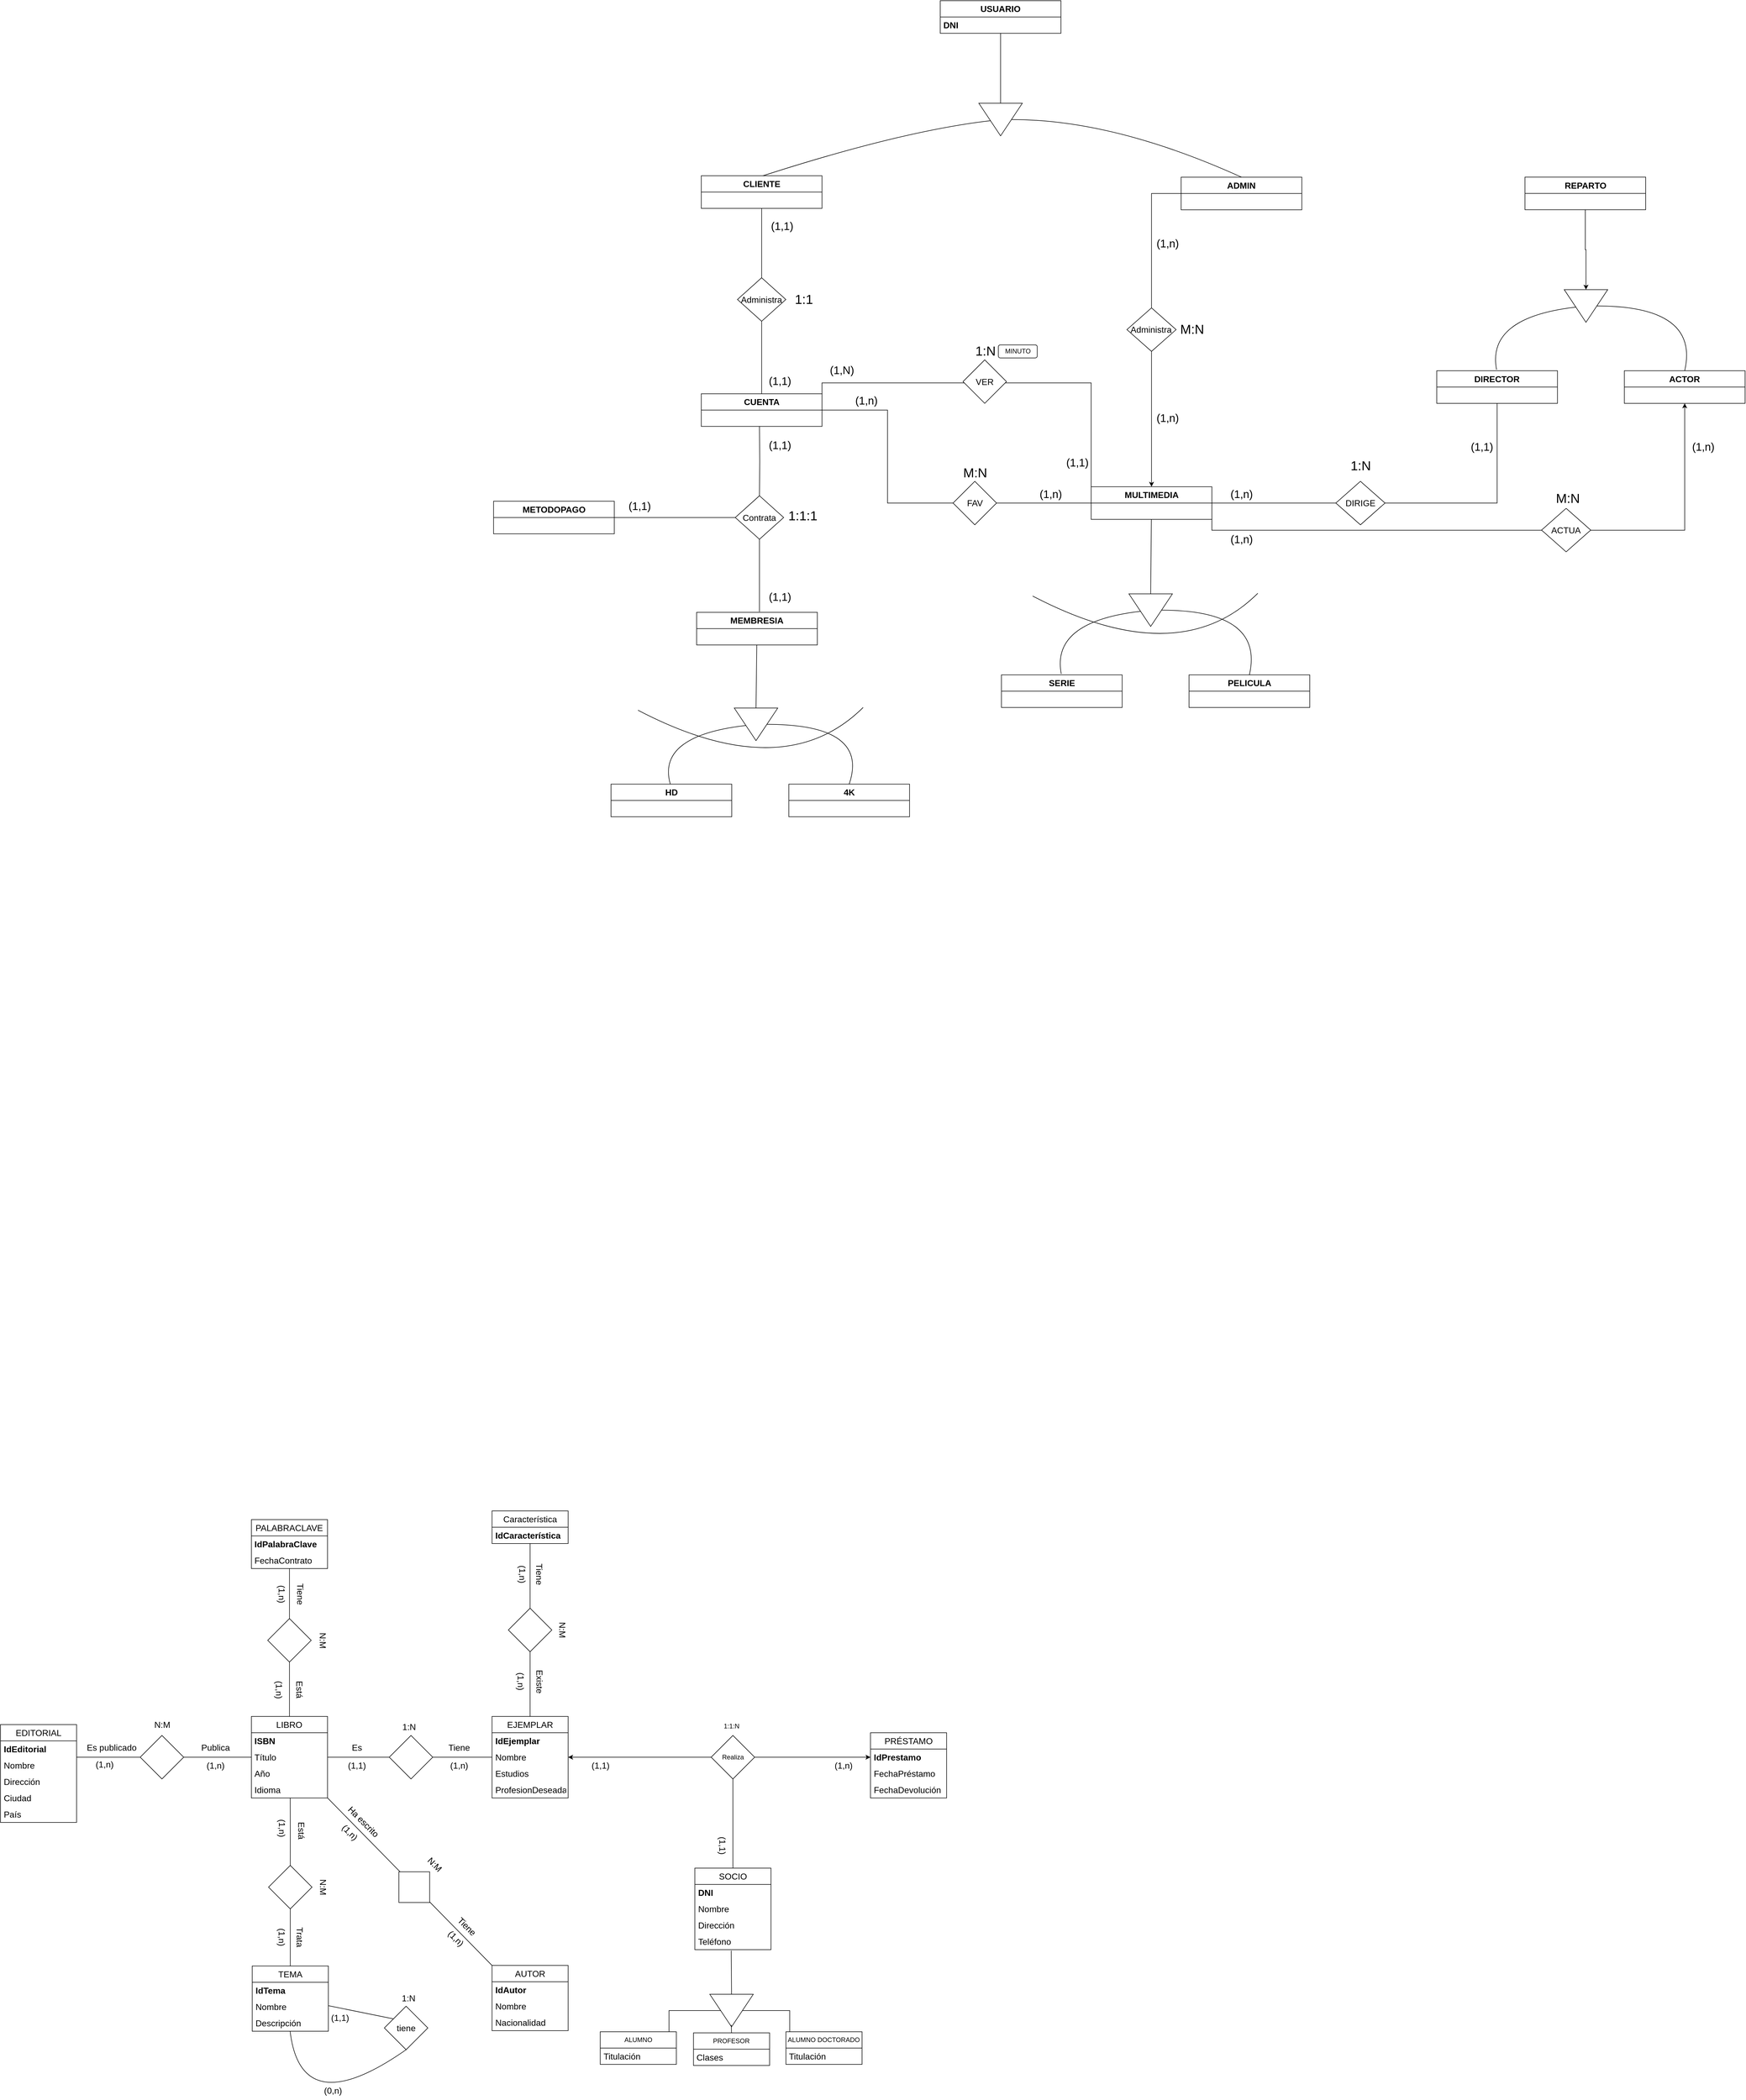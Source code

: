 <mxfile version="24.0.0" type="device">
  <diagram name="Page-1" id="csQKI6NO1GtOfMSHyDfY">
    <mxGraphModel dx="-1417" dy="-845" grid="0" gridSize="10" guides="1" tooltips="1" connect="1" arrows="1" fold="1" page="0" pageScale="1" pageWidth="827" pageHeight="1169" math="0" shadow="0">
      <root>
        <mxCell id="0" />
        <mxCell id="1" parent="0" />
        <mxCell id="_HL7P6IfwtNjAR2CYpmh-1" style="edgeStyle=none;curved=0;rounded=0;orthogonalLoop=1;jettySize=auto;html=1;entryX=0;entryY=0.5;entryDx=0;entryDy=0;fontSize=12;startSize=8;endSize=8;endArrow=none;endFill=0;" edge="1" parent="1" source="_HL7P6IfwtNjAR2CYpmh-2" target="_HL7P6IfwtNjAR2CYpmh-6">
          <mxGeometry relative="1" as="geometry" />
        </mxCell>
        <mxCell id="_HL7P6IfwtNjAR2CYpmh-2" value="&lt;b&gt;USUARIO&lt;br&gt;&lt;/b&gt;" style="swimlane;fontStyle=0;childLayout=stackLayout;horizontal=1;startSize=30;horizontalStack=0;resizeParent=1;resizeParentMax=0;resizeLast=0;collapsible=1;marginBottom=0;whiteSpace=wrap;html=1;fontSize=16;" vertex="1" parent="1">
          <mxGeometry x="4705.143" y="1780.286" width="222" height="60" as="geometry" />
        </mxCell>
        <mxCell id="_HL7P6IfwtNjAR2CYpmh-3" value="&lt;b&gt;DNI&lt;/b&gt;" style="text;strokeColor=none;fillColor=none;align=left;verticalAlign=middle;spacingLeft=4;spacingRight=4;overflow=hidden;points=[[0,0.5],[1,0.5]];portConstraint=eastwest;rotatable=0;whiteSpace=wrap;html=1;fontSize=16;" vertex="1" parent="_HL7P6IfwtNjAR2CYpmh-2">
          <mxGeometry y="30" width="222" height="30" as="geometry" />
        </mxCell>
        <mxCell id="_HL7P6IfwtNjAR2CYpmh-4" style="edgeStyle=none;curved=1;rounded=0;orthogonalLoop=1;jettySize=auto;html=1;entryX=0.5;entryY=0;entryDx=0;entryDy=0;fontSize=12;startSize=8;endSize=8;endArrow=none;endFill=0;" edge="1" parent="1" source="_HL7P6IfwtNjAR2CYpmh-6" target="_HL7P6IfwtNjAR2CYpmh-8">
          <mxGeometry relative="1" as="geometry">
            <Array as="points">
              <mxPoint x="5025.143" y="1998.856" />
            </Array>
          </mxGeometry>
        </mxCell>
        <mxCell id="_HL7P6IfwtNjAR2CYpmh-5" style="edgeStyle=none;curved=1;rounded=0;orthogonalLoop=1;jettySize=auto;html=1;entryX=0.5;entryY=0;entryDx=0;entryDy=0;fontSize=12;startSize=8;endSize=8;startArrow=none;startFill=0;endArrow=none;endFill=0;" edge="1" parent="1" source="_HL7P6IfwtNjAR2CYpmh-6">
          <mxGeometry relative="1" as="geometry">
            <Array as="points">
              <mxPoint x="4633.143" y="2019.856" />
            </Array>
            <mxPoint x="4371.143" y="2104.856" as="targetPoint" />
          </mxGeometry>
        </mxCell>
        <mxCell id="_HL7P6IfwtNjAR2CYpmh-6" value="" style="triangle;whiteSpace=wrap;html=1;fontSize=16;rotation=90;" vertex="1" parent="1">
          <mxGeometry x="4786.143" y="1958.856" width="60" height="80" as="geometry" />
        </mxCell>
        <mxCell id="_HL7P6IfwtNjAR2CYpmh-7" value="" style="edgeStyle=orthogonalEdgeStyle;rounded=0;orthogonalLoop=1;jettySize=auto;html=1;endArrow=none;endFill=0;" edge="1" parent="1" source="_HL7P6IfwtNjAR2CYpmh-8" target="_HL7P6IfwtNjAR2CYpmh-10">
          <mxGeometry relative="1" as="geometry" />
        </mxCell>
        <mxCell id="_HL7P6IfwtNjAR2CYpmh-8" value="&lt;b&gt;ADMIN&lt;/b&gt;" style="swimlane;fontStyle=0;childLayout=stackLayout;horizontal=1;startSize=30;horizontalStack=0;resizeParent=1;resizeParentMax=0;resizeLast=0;collapsible=1;marginBottom=0;whiteSpace=wrap;html=1;fontSize=16;" vertex="1" parent="1">
          <mxGeometry x="5148.144" y="2104.854" width="222" height="60" as="geometry" />
        </mxCell>
        <mxCell id="_HL7P6IfwtNjAR2CYpmh-9" style="edgeStyle=orthogonalEdgeStyle;rounded=0;orthogonalLoop=1;jettySize=auto;html=1;exitX=0.5;exitY=1;exitDx=0;exitDy=0;" edge="1" parent="1" source="_HL7P6IfwtNjAR2CYpmh-10" target="_HL7P6IfwtNjAR2CYpmh-42">
          <mxGeometry relative="1" as="geometry" />
        </mxCell>
        <mxCell id="_HL7P6IfwtNjAR2CYpmh-10" value="Administra" style="rhombus;whiteSpace=wrap;html=1;fontSize=16;fontStyle=0;startSize=30;" vertex="1" parent="1">
          <mxGeometry x="5048.494" y="2345.284" width="90.43" height="80" as="geometry" />
        </mxCell>
        <mxCell id="_HL7P6IfwtNjAR2CYpmh-11" value="(1,n)" style="text;html=1;align=center;verticalAlign=middle;resizable=0;points=[];autosize=1;strokeColor=none;fillColor=none;fontSize=20;" vertex="1" parent="1">
          <mxGeometry x="5093.713" y="2208.286" width="59" height="36" as="geometry" />
        </mxCell>
        <mxCell id="_HL7P6IfwtNjAR2CYpmh-12" value="M:N" style="text;html=1;align=center;verticalAlign=middle;resizable=0;points=[];autosize=1;strokeColor=none;fillColor=none;fontSize=24;" vertex="1" parent="1">
          <mxGeometry x="5136.713" y="2364.786" width="62" height="41" as="geometry" />
        </mxCell>
        <mxCell id="_HL7P6IfwtNjAR2CYpmh-13" value="" style="edgeStyle=orthogonalEdgeStyle;rounded=0;orthogonalLoop=1;jettySize=auto;html=1;endArrow=none;endFill=0;" edge="1" parent="1" source="_HL7P6IfwtNjAR2CYpmh-14" target="_HL7P6IfwtNjAR2CYpmh-19">
          <mxGeometry relative="1" as="geometry" />
        </mxCell>
        <mxCell id="_HL7P6IfwtNjAR2CYpmh-14" value="&lt;b&gt;CLIENTE&lt;/b&gt;" style="swimlane;fontStyle=0;childLayout=stackLayout;horizontal=1;startSize=30;horizontalStack=0;resizeParent=1;resizeParentMax=0;resizeLast=0;collapsible=1;marginBottom=0;whiteSpace=wrap;html=1;fontSize=16;" vertex="1" parent="1">
          <mxGeometry x="4265.714" y="2102.284" width="222" height="60" as="geometry" />
        </mxCell>
        <mxCell id="_HL7P6IfwtNjAR2CYpmh-15" style="edgeStyle=orthogonalEdgeStyle;rounded=0;orthogonalLoop=1;jettySize=auto;html=1;exitX=1;exitY=0.5;exitDx=0;exitDy=0;endArrow=none;endFill=0;" edge="1" parent="1" source="_HL7P6IfwtNjAR2CYpmh-49" target="_HL7P6IfwtNjAR2CYpmh-42">
          <mxGeometry relative="1" as="geometry" />
        </mxCell>
        <mxCell id="_HL7P6IfwtNjAR2CYpmh-16" style="edgeStyle=orthogonalEdgeStyle;rounded=0;orthogonalLoop=1;jettySize=auto;html=1;entryX=0;entryY=0.5;entryDx=0;entryDy=0;endArrow=none;endFill=0;" edge="1" parent="1" source="_HL7P6IfwtNjAR2CYpmh-17" target="_HL7P6IfwtNjAR2CYpmh-49">
          <mxGeometry relative="1" as="geometry" />
        </mxCell>
        <mxCell id="_HL7P6IfwtNjAR2CYpmh-17" value="&lt;b&gt;CUENTA&lt;/b&gt;" style="swimlane;fontStyle=0;childLayout=stackLayout;horizontal=1;startSize=30;horizontalStack=0;resizeParent=1;resizeParentMax=0;resizeLast=0;collapsible=1;marginBottom=0;whiteSpace=wrap;html=1;fontSize=16;" vertex="1" parent="1">
          <mxGeometry x="4265.713" y="2503.286" width="222" height="60" as="geometry" />
        </mxCell>
        <mxCell id="_HL7P6IfwtNjAR2CYpmh-18" style="edgeStyle=orthogonalEdgeStyle;rounded=0;orthogonalLoop=1;jettySize=auto;html=1;entryX=0.5;entryY=0;entryDx=0;entryDy=0;endArrow=none;endFill=0;" edge="1" parent="1" source="_HL7P6IfwtNjAR2CYpmh-19" target="_HL7P6IfwtNjAR2CYpmh-17">
          <mxGeometry relative="1" as="geometry" />
        </mxCell>
        <mxCell id="_HL7P6IfwtNjAR2CYpmh-19" value="Administra" style="rhombus;whiteSpace=wrap;html=1;fontSize=16;fontStyle=0;startSize=30;" vertex="1" parent="1">
          <mxGeometry x="4332.214" y="2289.854" width="89" height="80" as="geometry" />
        </mxCell>
        <mxCell id="_HL7P6IfwtNjAR2CYpmh-20" value="(1,1)" style="text;html=1;align=center;verticalAlign=middle;resizable=0;points=[];autosize=1;strokeColor=none;fillColor=none;fontSize=20;" vertex="1" parent="1">
          <mxGeometry x="4380.713" y="2461.286" width="59" height="36" as="geometry" />
        </mxCell>
        <mxCell id="_HL7P6IfwtNjAR2CYpmh-21" value="(1,1)" style="text;html=1;align=center;verticalAlign=middle;resizable=0;points=[];autosize=1;strokeColor=none;fillColor=none;fontSize=20;" vertex="1" parent="1">
          <mxGeometry x="4384.713" y="2176.286" width="59" height="36" as="geometry" />
        </mxCell>
        <mxCell id="_HL7P6IfwtNjAR2CYpmh-22" value="1:1" style="text;html=1;align=center;verticalAlign=middle;resizable=0;points=[];autosize=1;strokeColor=none;fillColor=none;fontSize=24;" vertex="1" parent="1">
          <mxGeometry x="4428.143" y="2309.356" width="51" height="41" as="geometry" />
        </mxCell>
        <mxCell id="_HL7P6IfwtNjAR2CYpmh-23" value="" style="edgeStyle=orthogonalEdgeStyle;rounded=0;orthogonalLoop=1;jettySize=auto;html=1;endArrow=none;endFill=0;" edge="1" parent="1" target="_HL7P6IfwtNjAR2CYpmh-25">
          <mxGeometry relative="1" as="geometry">
            <mxPoint x="4372.714" y="2563.284" as="sourcePoint" />
          </mxGeometry>
        </mxCell>
        <mxCell id="_HL7P6IfwtNjAR2CYpmh-24" style="edgeStyle=orthogonalEdgeStyle;rounded=0;orthogonalLoop=1;jettySize=auto;html=1;entryX=0.5;entryY=0;entryDx=0;entryDy=0;endArrow=none;endFill=0;" edge="1" parent="1" source="_HL7P6IfwtNjAR2CYpmh-25">
          <mxGeometry relative="1" as="geometry">
            <mxPoint x="4372.713" y="2904.286" as="targetPoint" />
          </mxGeometry>
        </mxCell>
        <mxCell id="_HL7P6IfwtNjAR2CYpmh-25" value="Contrata" style="rhombus;whiteSpace=wrap;html=1;fontSize=16;fontStyle=0;startSize=30;" vertex="1" parent="1">
          <mxGeometry x="4328.214" y="2690.854" width="89" height="80" as="geometry" />
        </mxCell>
        <mxCell id="_HL7P6IfwtNjAR2CYpmh-26" value="(1,1)" style="text;html=1;align=center;verticalAlign=middle;resizable=0;points=[];autosize=1;strokeColor=none;fillColor=none;fontSize=20;" vertex="1" parent="1">
          <mxGeometry x="4380.713" y="2858.286" width="59" height="36" as="geometry" />
        </mxCell>
        <mxCell id="_HL7P6IfwtNjAR2CYpmh-27" value="(1,1)" style="text;html=1;align=center;verticalAlign=middle;resizable=0;points=[];autosize=1;strokeColor=none;fillColor=none;fontSize=20;" vertex="1" parent="1">
          <mxGeometry x="4380.713" y="2579.286" width="59" height="36" as="geometry" />
        </mxCell>
        <mxCell id="_HL7P6IfwtNjAR2CYpmh-28" value="1:1:1" style="text;html=1;align=center;verticalAlign=middle;resizable=0;points=[];autosize=1;strokeColor=none;fillColor=none;fontSize=24;" vertex="1" parent="1">
          <mxGeometry x="4416.713" y="2707.786" width="71" height="41" as="geometry" />
        </mxCell>
        <mxCell id="_HL7P6IfwtNjAR2CYpmh-29" style="edgeStyle=orthogonalEdgeStyle;rounded=0;orthogonalLoop=1;jettySize=auto;html=1;exitX=1;exitY=0.5;exitDx=0;exitDy=0;entryX=0;entryY=0.5;entryDx=0;entryDy=0;endArrow=none;endFill=0;" edge="1" parent="1" source="_HL7P6IfwtNjAR2CYpmh-30" target="_HL7P6IfwtNjAR2CYpmh-25">
          <mxGeometry relative="1" as="geometry" />
        </mxCell>
        <mxCell id="_HL7P6IfwtNjAR2CYpmh-30" value="&lt;b&gt;METODOPAGO&lt;/b&gt;" style="swimlane;fontStyle=0;childLayout=stackLayout;horizontal=1;startSize=30;horizontalStack=0;resizeParent=1;resizeParentMax=0;resizeLast=0;collapsible=1;marginBottom=0;whiteSpace=wrap;html=1;fontSize=16;" vertex="1" parent="1">
          <mxGeometry x="3883.713" y="2700.856" width="222" height="60" as="geometry" />
        </mxCell>
        <mxCell id="_HL7P6IfwtNjAR2CYpmh-31" value="(1,1)" style="text;html=1;align=center;verticalAlign=middle;resizable=0;points=[];autosize=1;strokeColor=none;fillColor=none;fontSize=20;" vertex="1" parent="1">
          <mxGeometry x="4122.713" y="2690.856" width="59" height="36" as="geometry" />
        </mxCell>
        <mxCell id="_HL7P6IfwtNjAR2CYpmh-32" style="edgeStyle=none;curved=0;rounded=0;orthogonalLoop=1;jettySize=auto;html=1;entryX=0;entryY=0.5;entryDx=0;entryDy=0;fontSize=12;startSize=8;endSize=8;endArrow=none;endFill=0;" edge="1" parent="1" source="_HL7P6IfwtNjAR2CYpmh-33" target="_HL7P6IfwtNjAR2CYpmh-36">
          <mxGeometry relative="1" as="geometry" />
        </mxCell>
        <mxCell id="_HL7P6IfwtNjAR2CYpmh-33" value="&lt;b&gt;MEMBRESIA&lt;br&gt;&lt;/b&gt;" style="swimlane;fontStyle=0;childLayout=stackLayout;horizontal=1;startSize=30;horizontalStack=0;resizeParent=1;resizeParentMax=0;resizeLast=0;collapsible=1;marginBottom=0;whiteSpace=wrap;html=1;fontSize=16;" vertex="1" parent="1">
          <mxGeometry x="4257.143" y="2905.286" width="222" height="60" as="geometry" />
        </mxCell>
        <mxCell id="_HL7P6IfwtNjAR2CYpmh-34" style="edgeStyle=none;curved=1;rounded=0;orthogonalLoop=1;jettySize=auto;html=1;entryX=0.5;entryY=0;entryDx=0;entryDy=0;fontSize=12;startSize=8;endSize=8;endArrow=none;endFill=0;" edge="1" parent="1" source="_HL7P6IfwtNjAR2CYpmh-36" target="_HL7P6IfwtNjAR2CYpmh-37">
          <mxGeometry relative="1" as="geometry">
            <Array as="points">
              <mxPoint x="4575.353" y="3111.286" />
            </Array>
          </mxGeometry>
        </mxCell>
        <mxCell id="_HL7P6IfwtNjAR2CYpmh-35" style="edgeStyle=none;curved=1;rounded=0;orthogonalLoop=1;jettySize=auto;html=1;fontSize=12;startSize=8;endSize=8;startArrow=none;startFill=0;endArrow=none;endFill=0;" edge="1" parent="1" source="_HL7P6IfwtNjAR2CYpmh-36">
          <mxGeometry relative="1" as="geometry">
            <Array as="points">
              <mxPoint x="4183.353" y="3132.286" />
            </Array>
            <mxPoint x="4208.714" y="3221.284" as="targetPoint" />
          </mxGeometry>
        </mxCell>
        <mxCell id="_HL7P6IfwtNjAR2CYpmh-36" value="" style="triangle;whiteSpace=wrap;html=1;fontSize=16;rotation=90;" vertex="1" parent="1">
          <mxGeometry x="4336.353" y="3071.286" width="60" height="80" as="geometry" />
        </mxCell>
        <mxCell id="_HL7P6IfwtNjAR2CYpmh-37" value="&lt;b&gt;4K&lt;/b&gt;" style="swimlane;fontStyle=0;childLayout=stackLayout;horizontal=1;startSize=30;horizontalStack=0;resizeParent=1;resizeParentMax=0;resizeLast=0;collapsible=1;marginBottom=0;whiteSpace=wrap;html=1;fontSize=16;" vertex="1" parent="1">
          <mxGeometry x="4426.714" y="3221.284" width="222" height="60" as="geometry" />
        </mxCell>
        <mxCell id="_HL7P6IfwtNjAR2CYpmh-38" value="" style="endArrow=none;html=1;rounded=0;fontSize=12;startSize=8;endSize=8;curved=1;" edge="1" parent="1">
          <mxGeometry width="50" height="50" relative="1" as="geometry">
            <mxPoint x="4149.353" y="3085.286" as="sourcePoint" />
            <mxPoint x="4563.353" y="3080.286" as="targetPoint" />
            <Array as="points">
              <mxPoint x="4417.353" y="3225.286" />
            </Array>
          </mxGeometry>
        </mxCell>
        <mxCell id="_HL7P6IfwtNjAR2CYpmh-39" value="&lt;b&gt;HD&lt;/b&gt;" style="swimlane;fontStyle=0;childLayout=stackLayout;horizontal=1;startSize=30;horizontalStack=0;resizeParent=1;resizeParentMax=0;resizeLast=0;collapsible=1;marginBottom=0;whiteSpace=wrap;html=1;fontSize=16;" vertex="1" parent="1">
          <mxGeometry x="4099.714" y="3221.284" width="222" height="60" as="geometry" />
        </mxCell>
        <mxCell id="_HL7P6IfwtNjAR2CYpmh-40" style="edgeStyle=none;curved=0;rounded=0;orthogonalLoop=1;jettySize=auto;html=1;entryX=0;entryY=0.5;entryDx=0;entryDy=0;fontSize=12;startSize=8;endSize=8;endArrow=none;endFill=0;" edge="1" parent="1" source="_HL7P6IfwtNjAR2CYpmh-42" target="_HL7P6IfwtNjAR2CYpmh-45">
          <mxGeometry relative="1" as="geometry" />
        </mxCell>
        <mxCell id="_HL7P6IfwtNjAR2CYpmh-41" style="edgeStyle=orthogonalEdgeStyle;rounded=0;orthogonalLoop=1;jettySize=auto;html=1;exitX=1;exitY=0.5;exitDx=0;exitDy=0;entryX=0;entryY=0.5;entryDx=0;entryDy=0;endArrow=none;endFill=0;" edge="1" parent="1" source="_HL7P6IfwtNjAR2CYpmh-42" target="_HL7P6IfwtNjAR2CYpmh-57">
          <mxGeometry relative="1" as="geometry" />
        </mxCell>
        <mxCell id="_HL7P6IfwtNjAR2CYpmh-176" style="edgeStyle=orthogonalEdgeStyle;rounded=0;orthogonalLoop=1;jettySize=auto;html=1;exitX=1;exitY=1;exitDx=0;exitDy=0;entryX=0.5;entryY=1;entryDx=0;entryDy=0;" edge="1" parent="1" source="_HL7P6IfwtNjAR2CYpmh-42" target="_HL7P6IfwtNjAR2CYpmh-64">
          <mxGeometry relative="1" as="geometry" />
        </mxCell>
        <mxCell id="_HL7P6IfwtNjAR2CYpmh-181" style="edgeStyle=orthogonalEdgeStyle;rounded=0;orthogonalLoop=1;jettySize=auto;html=1;exitX=0;exitY=0;exitDx=0;exitDy=0;entryX=1;entryY=0;entryDx=0;entryDy=0;endArrow=none;endFill=0;" edge="1" parent="1" source="_HL7P6IfwtNjAR2CYpmh-42" target="_HL7P6IfwtNjAR2CYpmh-17">
          <mxGeometry relative="1" as="geometry" />
        </mxCell>
        <mxCell id="_HL7P6IfwtNjAR2CYpmh-42" value="&lt;b&gt;MULTIMEDIA&lt;br&gt;&lt;/b&gt;" style="swimlane;fontStyle=0;childLayout=stackLayout;horizontal=1;startSize=30;horizontalStack=0;resizeParent=1;resizeParentMax=0;resizeLast=0;collapsible=1;marginBottom=0;whiteSpace=wrap;html=1;fontSize=16;" vertex="1" parent="1">
          <mxGeometry x="4982.713" y="2674.286" width="222" height="60" as="geometry" />
        </mxCell>
        <mxCell id="_HL7P6IfwtNjAR2CYpmh-43" style="edgeStyle=none;curved=1;rounded=0;orthogonalLoop=1;jettySize=auto;html=1;entryX=0.5;entryY=0;entryDx=0;entryDy=0;fontSize=12;startSize=8;endSize=8;endArrow=none;endFill=0;" edge="1" parent="1" source="_HL7P6IfwtNjAR2CYpmh-45" target="_HL7P6IfwtNjAR2CYpmh-46">
          <mxGeometry relative="1" as="geometry">
            <Array as="points">
              <mxPoint x="5301.143" y="2901.286" />
            </Array>
          </mxGeometry>
        </mxCell>
        <mxCell id="_HL7P6IfwtNjAR2CYpmh-44" style="edgeStyle=none;curved=1;rounded=0;orthogonalLoop=1;jettySize=auto;html=1;fontSize=12;startSize=8;endSize=8;startArrow=none;startFill=0;endArrow=none;endFill=0;" edge="1" parent="1" source="_HL7P6IfwtNjAR2CYpmh-45">
          <mxGeometry relative="1" as="geometry">
            <Array as="points">
              <mxPoint x="4909.143" y="2922.286" />
            </Array>
            <mxPoint x="4927.714" y="3018.284" as="targetPoint" />
          </mxGeometry>
        </mxCell>
        <mxCell id="_HL7P6IfwtNjAR2CYpmh-45" value="" style="triangle;whiteSpace=wrap;html=1;fontSize=16;rotation=90;" vertex="1" parent="1">
          <mxGeometry x="5062.143" y="2861.286" width="60" height="80" as="geometry" />
        </mxCell>
        <mxCell id="_HL7P6IfwtNjAR2CYpmh-46" value="&lt;b&gt;PELICULA&lt;/b&gt;" style="swimlane;fontStyle=0;childLayout=stackLayout;horizontal=1;startSize=30;horizontalStack=0;resizeParent=1;resizeParentMax=0;resizeLast=0;collapsible=1;marginBottom=0;whiteSpace=wrap;html=1;fontSize=16;" vertex="1" parent="1">
          <mxGeometry x="5162.714" y="3020.284" width="222" height="60" as="geometry" />
        </mxCell>
        <mxCell id="_HL7P6IfwtNjAR2CYpmh-47" value="" style="endArrow=none;html=1;rounded=0;fontSize=12;startSize=8;endSize=8;curved=1;" edge="1" parent="1">
          <mxGeometry width="50" height="50" relative="1" as="geometry">
            <mxPoint x="4875.143" y="2875.286" as="sourcePoint" />
            <mxPoint x="5289.143" y="2870.286" as="targetPoint" />
            <Array as="points">
              <mxPoint x="5143.143" y="3015.286" />
            </Array>
          </mxGeometry>
        </mxCell>
        <mxCell id="_HL7P6IfwtNjAR2CYpmh-48" value="&lt;b&gt;SERIE&lt;/b&gt;" style="swimlane;fontStyle=0;childLayout=stackLayout;horizontal=1;startSize=30;horizontalStack=0;resizeParent=1;resizeParentMax=0;resizeLast=0;collapsible=1;marginBottom=0;whiteSpace=wrap;html=1;fontSize=16;" vertex="1" parent="1">
          <mxGeometry x="4817.714" y="3020.284" width="222" height="60" as="geometry" />
        </mxCell>
        <mxCell id="_HL7P6IfwtNjAR2CYpmh-49" value="FAV" style="rhombus;whiteSpace=wrap;html=1;fontSize=16;fontStyle=0;startSize=30;" vertex="1" parent="1">
          <mxGeometry x="4728.713" y="2664.286" width="80" height="80" as="geometry" />
        </mxCell>
        <mxCell id="_HL7P6IfwtNjAR2CYpmh-50" value="M:N" style="text;html=1;align=center;verticalAlign=middle;resizable=0;points=[];autosize=1;strokeColor=none;fillColor=none;fontSize=24;" vertex="1" parent="1">
          <mxGeometry x="4738.213" y="2628.286" width="62" height="41" as="geometry" />
        </mxCell>
        <mxCell id="_HL7P6IfwtNjAR2CYpmh-51" value="(1,n)" style="text;html=1;align=center;verticalAlign=middle;resizable=0;points=[];autosize=1;strokeColor=none;fillColor=none;fontSize=20;" vertex="1" parent="1">
          <mxGeometry x="4539.713" y="2497.286" width="59" height="36" as="geometry" />
        </mxCell>
        <mxCell id="_HL7P6IfwtNjAR2CYpmh-52" value="(1,n)" style="text;html=1;align=center;verticalAlign=middle;resizable=0;points=[];autosize=1;strokeColor=none;fillColor=none;fontSize=20;" vertex="1" parent="1">
          <mxGeometry x="4878.713" y="2669.286" width="59" height="36" as="geometry" />
        </mxCell>
        <mxCell id="_HL7P6IfwtNjAR2CYpmh-53" value="(1,n)" style="text;html=1;align=center;verticalAlign=middle;resizable=0;points=[];autosize=1;strokeColor=none;fillColor=none;fontSize=20;" vertex="1" parent="1">
          <mxGeometry x="5093.713" y="2529.286" width="59" height="36" as="geometry" />
        </mxCell>
        <mxCell id="_HL7P6IfwtNjAR2CYpmh-54" style="edgeStyle=orthogonalEdgeStyle;rounded=0;orthogonalLoop=1;jettySize=auto;html=1;exitX=0.5;exitY=1;exitDx=0;exitDy=0;entryX=0;entryY=0.5;entryDx=0;entryDy=0;" edge="1" parent="1" source="_HL7P6IfwtNjAR2CYpmh-55" target="_HL7P6IfwtNjAR2CYpmh-63">
          <mxGeometry relative="1" as="geometry" />
        </mxCell>
        <mxCell id="_HL7P6IfwtNjAR2CYpmh-55" value="&lt;b&gt;REPARTO&lt;/b&gt;" style="swimlane;fontStyle=0;childLayout=stackLayout;horizontal=1;startSize=30;horizontalStack=0;resizeParent=1;resizeParentMax=0;resizeLast=0;collapsible=1;marginBottom=0;whiteSpace=wrap;html=1;fontSize=16;" vertex="1" parent="1">
          <mxGeometry x="5780.504" y="2104.784" width="222" height="60" as="geometry" />
        </mxCell>
        <mxCell id="_HL7P6IfwtNjAR2CYpmh-56" style="edgeStyle=orthogonalEdgeStyle;rounded=0;orthogonalLoop=1;jettySize=auto;html=1;exitX=1;exitY=0.5;exitDx=0;exitDy=0;entryX=0.5;entryY=1;entryDx=0;entryDy=0;endArrow=none;endFill=0;" edge="1" parent="1" source="_HL7P6IfwtNjAR2CYpmh-57" target="_HL7P6IfwtNjAR2CYpmh-65">
          <mxGeometry relative="1" as="geometry" />
        </mxCell>
        <mxCell id="_HL7P6IfwtNjAR2CYpmh-57" value="DIRIGE" style="rhombus;whiteSpace=wrap;html=1;fontSize=16;fontStyle=0;startSize=30;" vertex="1" parent="1">
          <mxGeometry x="5432.714" y="2664.284" width="90.43" height="80" as="geometry" />
        </mxCell>
        <mxCell id="_HL7P6IfwtNjAR2CYpmh-58" value="(1,1)" style="text;html=1;align=center;verticalAlign=middle;resizable=0;points=[];autosize=1;strokeColor=none;fillColor=none;fontSize=20;" vertex="1" parent="1">
          <mxGeometry x="5671.713" y="2582.286" width="59" height="36" as="geometry" />
        </mxCell>
        <mxCell id="_HL7P6IfwtNjAR2CYpmh-59" value="1:N" style="text;html=1;align=center;verticalAlign=middle;resizable=0;points=[];autosize=1;strokeColor=none;fillColor=none;fontSize=24;" vertex="1" parent="1">
          <mxGeometry x="5450.933" y="2615.286" width="55" height="41" as="geometry" />
        </mxCell>
        <mxCell id="_HL7P6IfwtNjAR2CYpmh-60" value="(1,n)" style="text;html=1;align=center;verticalAlign=middle;resizable=0;points=[];autosize=1;strokeColor=none;fillColor=none;fontSize=20;" vertex="1" parent="1">
          <mxGeometry x="5229.643" y="2669.286" width="59" height="36" as="geometry" />
        </mxCell>
        <mxCell id="_HL7P6IfwtNjAR2CYpmh-61" style="edgeStyle=none;curved=1;rounded=0;orthogonalLoop=1;jettySize=auto;html=1;entryX=0.5;entryY=0;entryDx=0;entryDy=0;fontSize=12;startSize=8;endSize=8;endArrow=none;endFill=0;" edge="1" parent="1" source="_HL7P6IfwtNjAR2CYpmh-63" target="_HL7P6IfwtNjAR2CYpmh-64">
          <mxGeometry relative="1" as="geometry">
            <Array as="points">
              <mxPoint x="6101.713" y="2341.856" />
            </Array>
          </mxGeometry>
        </mxCell>
        <mxCell id="_HL7P6IfwtNjAR2CYpmh-62" style="edgeStyle=none;curved=1;rounded=0;orthogonalLoop=1;jettySize=auto;html=1;fontSize=12;startSize=8;endSize=8;startArrow=none;startFill=0;endArrow=none;endFill=0;" edge="1" parent="1" source="_HL7P6IfwtNjAR2CYpmh-63">
          <mxGeometry relative="1" as="geometry">
            <Array as="points">
              <mxPoint x="5709.713" y="2362.856" />
            </Array>
            <mxPoint x="5728.284" y="2458.854" as="targetPoint" />
          </mxGeometry>
        </mxCell>
        <mxCell id="_HL7P6IfwtNjAR2CYpmh-63" value="" style="triangle;whiteSpace=wrap;html=1;fontSize=16;rotation=90;" vertex="1" parent="1">
          <mxGeometry x="5862.634" y="2301.784" width="60.15" height="80" as="geometry" />
        </mxCell>
        <mxCell id="_HL7P6IfwtNjAR2CYpmh-64" value="&lt;b&gt;ACTOR&lt;/b&gt;" style="swimlane;fontStyle=0;childLayout=stackLayout;horizontal=1;startSize=30;horizontalStack=0;resizeParent=1;resizeParentMax=0;resizeLast=0;collapsible=1;marginBottom=0;whiteSpace=wrap;html=1;fontSize=16;" vertex="1" parent="1">
          <mxGeometry x="5963.284" y="2460.854" width="222" height="60" as="geometry" />
        </mxCell>
        <mxCell id="_HL7P6IfwtNjAR2CYpmh-65" value="&lt;b&gt;DIRECTOR&lt;/b&gt;" style="swimlane;fontStyle=0;childLayout=stackLayout;horizontal=1;startSize=30;horizontalStack=0;resizeParent=1;resizeParentMax=0;resizeLast=0;collapsible=1;marginBottom=0;whiteSpace=wrap;html=1;fontSize=16;" vertex="1" parent="1">
          <mxGeometry x="5618.284" y="2460.854" width="222" height="60" as="geometry" />
        </mxCell>
        <mxCell id="_HL7P6IfwtNjAR2CYpmh-66" value="" style="rhombus;whiteSpace=wrap;html=1;fontSize=16;fontStyle=0;startSize=30;" vertex="1" parent="1">
          <mxGeometry x="3691.857" y="4970.999" width="80" height="80" as="geometry" />
        </mxCell>
        <mxCell id="_HL7P6IfwtNjAR2CYpmh-67" value="" style="edgeStyle=none;curved=1;rounded=0;orthogonalLoop=1;jettySize=auto;html=1;fontSize=12;startSize=8;endSize=8;endArrow=none;endFill=0;" edge="1" parent="1" source="_HL7P6IfwtNjAR2CYpmh-68" target="_HL7P6IfwtNjAR2CYpmh-66">
          <mxGeometry relative="1" as="geometry" />
        </mxCell>
        <mxCell id="_HL7P6IfwtNjAR2CYpmh-68" value="EJEMPLAR" style="swimlane;fontStyle=0;childLayout=stackLayout;horizontal=1;startSize=30;horizontalStack=0;resizeParent=1;resizeParentMax=0;resizeLast=0;collapsible=1;marginBottom=0;whiteSpace=wrap;html=1;fontSize=16;" vertex="1" parent="1">
          <mxGeometry x="3880.857" y="4935.999" width="140" height="150" as="geometry" />
        </mxCell>
        <mxCell id="_HL7P6IfwtNjAR2CYpmh-69" value="IdEjemplar" style="text;strokeColor=none;fillColor=none;align=left;verticalAlign=middle;spacingLeft=4;spacingRight=4;overflow=hidden;points=[[0,0.5],[1,0.5]];portConstraint=eastwest;rotatable=0;whiteSpace=wrap;html=1;fontSize=16;fontStyle=1" vertex="1" parent="_HL7P6IfwtNjAR2CYpmh-68">
          <mxGeometry y="30" width="140" height="30" as="geometry" />
        </mxCell>
        <mxCell id="_HL7P6IfwtNjAR2CYpmh-70" value="&lt;span style=&quot;font-weight: 400;&quot;&gt;Nombre&lt;/span&gt;" style="text;strokeColor=none;fillColor=none;align=left;verticalAlign=middle;spacingLeft=4;spacingRight=4;overflow=hidden;points=[[0,0.5],[1,0.5]];portConstraint=eastwest;rotatable=0;whiteSpace=wrap;html=1;fontSize=16;fontStyle=1" vertex="1" parent="_HL7P6IfwtNjAR2CYpmh-68">
          <mxGeometry y="60" width="140" height="30" as="geometry" />
        </mxCell>
        <mxCell id="_HL7P6IfwtNjAR2CYpmh-71" value="&lt;span style=&quot;font-weight: 400;&quot;&gt;Estudios&lt;/span&gt;" style="text;strokeColor=none;fillColor=none;align=left;verticalAlign=middle;spacingLeft=4;spacingRight=4;overflow=hidden;points=[[0,0.5],[1,0.5]];portConstraint=eastwest;rotatable=0;whiteSpace=wrap;html=1;fontSize=16;fontStyle=1" vertex="1" parent="_HL7P6IfwtNjAR2CYpmh-68">
          <mxGeometry y="90" width="140" height="30" as="geometry" />
        </mxCell>
        <mxCell id="_HL7P6IfwtNjAR2CYpmh-72" value="&lt;span style=&quot;font-weight: 400;&quot;&gt;ProfesionDeseada&lt;/span&gt;" style="text;strokeColor=none;fillColor=none;align=left;verticalAlign=middle;spacingLeft=4;spacingRight=4;overflow=hidden;points=[[0,0.5],[1,0.5]];portConstraint=eastwest;rotatable=0;whiteSpace=wrap;html=1;fontSize=16;fontStyle=1" vertex="1" parent="_HL7P6IfwtNjAR2CYpmh-68">
          <mxGeometry y="120" width="140" height="30" as="geometry" />
        </mxCell>
        <mxCell id="_HL7P6IfwtNjAR2CYpmh-73" style="edgeStyle=orthogonalEdgeStyle;rounded=0;orthogonalLoop=1;jettySize=auto;html=1;exitX=0.5;exitY=1;exitDx=0;exitDy=0;entryX=0.5;entryY=0;entryDx=0;entryDy=0;endArrow=none;endFill=0;" edge="1" parent="1" source="_HL7P6IfwtNjAR2CYpmh-74" target="_HL7P6IfwtNjAR2CYpmh-86">
          <mxGeometry relative="1" as="geometry" />
        </mxCell>
        <mxCell id="_HL7P6IfwtNjAR2CYpmh-74" value="" style="rhombus;whiteSpace=wrap;html=1;fontSize=16;fontStyle=0;startSize=30;" vertex="1" parent="1">
          <mxGeometry x="3469.857" y="5209.999" width="80" height="80" as="geometry" />
        </mxCell>
        <mxCell id="_HL7P6IfwtNjAR2CYpmh-75" value="Está" style="text;html=1;align=center;verticalAlign=middle;resizable=0;points=[];autosize=1;strokeColor=none;fillColor=none;fontSize=16;rotation=90;" vertex="1" parent="1">
          <mxGeometry x="3504.857" y="5129.999" width="50" height="31" as="geometry" />
        </mxCell>
        <mxCell id="_HL7P6IfwtNjAR2CYpmh-76" value="(1,n)" style="text;html=1;align=center;verticalAlign=middle;resizable=0;points=[];autosize=1;strokeColor=none;fillColor=none;fontSize=16;rotation=90;" vertex="1" parent="1">
          <mxGeometry x="3464.857" y="5125.999" width="60" height="30" as="geometry" />
        </mxCell>
        <mxCell id="_HL7P6IfwtNjAR2CYpmh-77" value="(1,1)" style="text;html=1;align=center;verticalAlign=middle;resizable=0;points=[];autosize=1;strokeColor=none;fillColor=none;fontSize=16;" vertex="1" parent="1">
          <mxGeometry x="3606.857" y="5010.999" width="51" height="31" as="geometry" />
        </mxCell>
        <mxCell id="_HL7P6IfwtNjAR2CYpmh-78" value="(1,n)" style="text;html=1;align=center;verticalAlign=middle;resizable=0;points=[];autosize=1;strokeColor=none;fillColor=none;fontSize=16;" vertex="1" parent="1">
          <mxGeometry x="3794.357" y="5010.999" width="51" height="31" as="geometry" />
        </mxCell>
        <mxCell id="_HL7P6IfwtNjAR2CYpmh-79" value="1:N" style="text;html=1;align=center;verticalAlign=middle;resizable=0;points=[];autosize=1;strokeColor=none;fillColor=none;fontSize=16;" vertex="1" parent="1">
          <mxGeometry x="3706.857" y="4939.999" width="43" height="31" as="geometry" />
        </mxCell>
        <mxCell id="_HL7P6IfwtNjAR2CYpmh-80" value="LIBRO" style="swimlane;fontStyle=0;childLayout=stackLayout;horizontal=1;startSize=30;horizontalStack=0;resizeParent=1;resizeParentMax=0;resizeLast=0;collapsible=1;marginBottom=0;whiteSpace=wrap;html=1;fontSize=16;" vertex="1" parent="1">
          <mxGeometry x="3438.357" y="4935.999" width="140" height="150" as="geometry" />
        </mxCell>
        <mxCell id="_HL7P6IfwtNjAR2CYpmh-81" value="ISBN" style="text;strokeColor=none;fillColor=none;align=left;verticalAlign=middle;spacingLeft=4;spacingRight=4;overflow=hidden;points=[[0,0.5],[1,0.5]];portConstraint=eastwest;rotatable=0;whiteSpace=wrap;html=1;fontSize=16;fontStyle=1" vertex="1" parent="_HL7P6IfwtNjAR2CYpmh-80">
          <mxGeometry y="30" width="140" height="30" as="geometry" />
        </mxCell>
        <mxCell id="_HL7P6IfwtNjAR2CYpmh-82" value="&lt;span style=&quot;font-weight: 400;&quot;&gt;Título&lt;/span&gt;" style="text;strokeColor=none;fillColor=none;align=left;verticalAlign=middle;spacingLeft=4;spacingRight=4;overflow=hidden;points=[[0,0.5],[1,0.5]];portConstraint=eastwest;rotatable=0;whiteSpace=wrap;html=1;fontSize=16;fontStyle=1" vertex="1" parent="_HL7P6IfwtNjAR2CYpmh-80">
          <mxGeometry y="60" width="140" height="30" as="geometry" />
        </mxCell>
        <mxCell id="_HL7P6IfwtNjAR2CYpmh-83" value="&lt;span style=&quot;font-weight: 400;&quot;&gt;Año&lt;/span&gt;" style="text;strokeColor=none;fillColor=none;align=left;verticalAlign=middle;spacingLeft=4;spacingRight=4;overflow=hidden;points=[[0,0.5],[1,0.5]];portConstraint=eastwest;rotatable=0;whiteSpace=wrap;html=1;fontSize=16;fontStyle=1" vertex="1" parent="_HL7P6IfwtNjAR2CYpmh-80">
          <mxGeometry y="90" width="140" height="30" as="geometry" />
        </mxCell>
        <mxCell id="_HL7P6IfwtNjAR2CYpmh-84" value="&lt;span style=&quot;font-weight: 400;&quot;&gt;Idioma&lt;/span&gt;" style="text;strokeColor=none;fillColor=none;align=left;verticalAlign=middle;spacingLeft=4;spacingRight=4;overflow=hidden;points=[[0,0.5],[1,0.5]];portConstraint=eastwest;rotatable=0;whiteSpace=wrap;html=1;fontSize=16;fontStyle=1" vertex="1" parent="_HL7P6IfwtNjAR2CYpmh-80">
          <mxGeometry y="120" width="140" height="30" as="geometry" />
        </mxCell>
        <mxCell id="_HL7P6IfwtNjAR2CYpmh-85" value="" style="edgeStyle=orthogonalEdgeStyle;rounded=0;orthogonalLoop=1;jettySize=auto;html=1;strokeColor=default;endArrow=none;endFill=0;" edge="1" parent="1" source="_HL7P6IfwtNjAR2CYpmh-110" target="_HL7P6IfwtNjAR2CYpmh-91">
          <mxGeometry relative="1" as="geometry" />
        </mxCell>
        <mxCell id="_HL7P6IfwtNjAR2CYpmh-86" value="TEMA" style="swimlane;fontStyle=0;childLayout=stackLayout;horizontal=1;startSize=30;horizontalStack=0;resizeParent=1;resizeParentMax=0;resizeLast=0;collapsible=1;marginBottom=0;whiteSpace=wrap;html=1;fontSize=16;" vertex="1" parent="1">
          <mxGeometry x="3439.857" y="5394.999" width="140" height="120" as="geometry" />
        </mxCell>
        <mxCell id="_HL7P6IfwtNjAR2CYpmh-87" value="IdTema" style="text;strokeColor=none;fillColor=none;align=left;verticalAlign=middle;spacingLeft=4;spacingRight=4;overflow=hidden;points=[[0,0.5],[1,0.5]];portConstraint=eastwest;rotatable=0;whiteSpace=wrap;html=1;fontSize=16;fontStyle=1" vertex="1" parent="_HL7P6IfwtNjAR2CYpmh-86">
          <mxGeometry y="30" width="140" height="30" as="geometry" />
        </mxCell>
        <mxCell id="_HL7P6IfwtNjAR2CYpmh-88" style="edgeStyle=none;curved=1;rounded=0;orthogonalLoop=1;jettySize=auto;html=1;exitX=1;exitY=0.5;exitDx=0;exitDy=0;fontSize=12;startSize=8;endSize=8;entryX=0.5;entryY=0;entryDx=0;entryDy=0;endArrow=none;endFill=0;" edge="1" parent="_HL7P6IfwtNjAR2CYpmh-86">
          <mxGeometry relative="1" as="geometry">
            <mxPoint x="283" y="102" as="targetPoint" />
            <mxPoint x="140" y="73" as="sourcePoint" />
          </mxGeometry>
        </mxCell>
        <mxCell id="_HL7P6IfwtNjAR2CYpmh-89" value="&lt;span style=&quot;font-weight: 400;&quot;&gt;Nombre&lt;/span&gt;" style="text;strokeColor=none;fillColor=none;align=left;verticalAlign=middle;spacingLeft=4;spacingRight=4;overflow=hidden;points=[[0,0.5],[1,0.5]];portConstraint=eastwest;rotatable=0;whiteSpace=wrap;html=1;fontSize=16;fontStyle=1" vertex="1" parent="_HL7P6IfwtNjAR2CYpmh-86">
          <mxGeometry y="60" width="140" height="30" as="geometry" />
        </mxCell>
        <mxCell id="_HL7P6IfwtNjAR2CYpmh-90" value="&lt;span style=&quot;font-weight: 400;&quot;&gt;Descripción&lt;/span&gt;" style="text;strokeColor=none;fillColor=none;align=left;verticalAlign=middle;spacingLeft=4;spacingRight=4;overflow=hidden;points=[[0,0.5],[1,0.5]];portConstraint=eastwest;rotatable=0;whiteSpace=wrap;html=1;fontSize=16;fontStyle=1" vertex="1" parent="_HL7P6IfwtNjAR2CYpmh-86">
          <mxGeometry y="90" width="140" height="30" as="geometry" />
        </mxCell>
        <mxCell id="_HL7P6IfwtNjAR2CYpmh-91" value="SOCIO" style="swimlane;fontStyle=0;childLayout=stackLayout;horizontal=1;startSize=30;horizontalStack=0;resizeParent=1;resizeParentMax=0;resizeLast=0;collapsible=1;marginBottom=0;whiteSpace=wrap;html=1;fontSize=16;" vertex="1" parent="1">
          <mxGeometry x="4253.857" y="5214.999" width="140" height="150" as="geometry" />
        </mxCell>
        <mxCell id="_HL7P6IfwtNjAR2CYpmh-92" value="DNI" style="text;strokeColor=none;fillColor=none;align=left;verticalAlign=middle;spacingLeft=4;spacingRight=4;overflow=hidden;points=[[0,0.5],[1,0.5]];portConstraint=eastwest;rotatable=0;whiteSpace=wrap;html=1;fontSize=16;fontStyle=1" vertex="1" parent="_HL7P6IfwtNjAR2CYpmh-91">
          <mxGeometry y="30" width="140" height="30" as="geometry" />
        </mxCell>
        <mxCell id="_HL7P6IfwtNjAR2CYpmh-93" value="&lt;span style=&quot;font-weight: normal;&quot;&gt;Nombre&lt;/span&gt;" style="text;strokeColor=none;fillColor=none;align=left;verticalAlign=middle;spacingLeft=4;spacingRight=4;overflow=hidden;points=[[0,0.5],[1,0.5]];portConstraint=eastwest;rotatable=0;whiteSpace=wrap;html=1;fontSize=16;fontStyle=1" vertex="1" parent="_HL7P6IfwtNjAR2CYpmh-91">
          <mxGeometry y="60" width="140" height="30" as="geometry" />
        </mxCell>
        <mxCell id="_HL7P6IfwtNjAR2CYpmh-94" value="&lt;span style=&quot;font-weight: normal;&quot;&gt;Dirección&lt;/span&gt;" style="text;strokeColor=none;fillColor=none;align=left;verticalAlign=middle;spacingLeft=4;spacingRight=4;overflow=hidden;points=[[0,0.5],[1,0.5]];portConstraint=eastwest;rotatable=0;whiteSpace=wrap;html=1;fontSize=16;fontStyle=1" vertex="1" parent="_HL7P6IfwtNjAR2CYpmh-91">
          <mxGeometry y="90" width="140" height="30" as="geometry" />
        </mxCell>
        <mxCell id="_HL7P6IfwtNjAR2CYpmh-95" value="&lt;span style=&quot;font-weight: 400;&quot;&gt;Teléfono&lt;/span&gt;" style="text;strokeColor=none;fillColor=none;align=left;verticalAlign=middle;spacingLeft=4;spacingRight=4;overflow=hidden;points=[[0,0.5],[1,0.5]];portConstraint=eastwest;rotatable=0;whiteSpace=wrap;html=1;fontSize=16;fontStyle=1" vertex="1" parent="_HL7P6IfwtNjAR2CYpmh-91">
          <mxGeometry y="120" width="140" height="30" as="geometry" />
        </mxCell>
        <mxCell id="_HL7P6IfwtNjAR2CYpmh-96" value="(1,n)" style="text;html=1;align=center;verticalAlign=middle;resizable=0;points=[];autosize=1;strokeColor=none;fillColor=none;fontSize=16;" vertex="1" parent="1">
          <mxGeometry x="4501.857" y="5010.499" width="51" height="31" as="geometry" />
        </mxCell>
        <mxCell id="_HL7P6IfwtNjAR2CYpmh-97" value="Trata" style="text;html=1;align=center;verticalAlign=middle;resizable=0;points=[];autosize=1;strokeColor=none;fillColor=none;fontSize=16;rotation=90;" vertex="1" parent="1">
          <mxGeometry x="3499.357" y="5325.999" width="55" height="31" as="geometry" />
        </mxCell>
        <mxCell id="_HL7P6IfwtNjAR2CYpmh-98" value="(1,n)" style="text;html=1;align=center;verticalAlign=middle;resizable=0;points=[];autosize=1;strokeColor=none;fillColor=none;fontSize=16;rotation=90;" vertex="1" parent="1">
          <mxGeometry x="3468.357" y="5325.999" width="51" height="31" as="geometry" />
        </mxCell>
        <mxCell id="_HL7P6IfwtNjAR2CYpmh-99" value="N:M" style="text;html=1;align=center;verticalAlign=middle;resizable=0;points=[];autosize=1;strokeColor=none;fillColor=none;fontSize=16;rotation=90;" vertex="1" parent="1">
          <mxGeometry x="3546.857" y="5234.499" width="47" height="31" as="geometry" />
        </mxCell>
        <mxCell id="_HL7P6IfwtNjAR2CYpmh-100" style="edgeStyle=orthogonalEdgeStyle;rounded=0;orthogonalLoop=1;jettySize=auto;html=1;exitX=0;exitY=0.5;exitDx=0;exitDy=0;entryX=1;entryY=0.5;entryDx=0;entryDy=0;endArrow=none;endFill=0;" edge="1" parent="1" source="_HL7P6IfwtNjAR2CYpmh-66" target="_HL7P6IfwtNjAR2CYpmh-80">
          <mxGeometry relative="1" as="geometry">
            <mxPoint x="3576.277" y="4981.429" as="targetPoint" />
          </mxGeometry>
        </mxCell>
        <mxCell id="_HL7P6IfwtNjAR2CYpmh-101" style="edgeStyle=orthogonalEdgeStyle;rounded=0;orthogonalLoop=1;jettySize=auto;html=1;exitX=0.5;exitY=0;exitDx=0;exitDy=0;endArrow=none;endFill=0;" edge="1" parent="1" source="_HL7P6IfwtNjAR2CYpmh-103" target="_HL7P6IfwtNjAR2CYpmh-106">
          <mxGeometry relative="1" as="geometry">
            <Array as="points">
              <mxPoint x="4428.357" y="5476.999" />
            </Array>
          </mxGeometry>
        </mxCell>
        <mxCell id="_HL7P6IfwtNjAR2CYpmh-102" style="edgeStyle=orthogonalEdgeStyle;rounded=0;orthogonalLoop=1;jettySize=auto;html=1;exitX=0.5;exitY=1;exitDx=0;exitDy=0;entryX=0.5;entryY=0;entryDx=0;entryDy=0;endArrow=none;endFill=0;" edge="1" parent="1" source="_HL7P6IfwtNjAR2CYpmh-103" target="_HL7P6IfwtNjAR2CYpmh-104">
          <mxGeometry relative="1" as="geometry">
            <Array as="points">
              <mxPoint x="4206.357" y="5476.999" />
              <mxPoint x="4206.357" y="5516.999" />
            </Array>
          </mxGeometry>
        </mxCell>
        <mxCell id="_HL7P6IfwtNjAR2CYpmh-103" value="" style="triangle;whiteSpace=wrap;html=1;fontSize=16;fontStyle=0;startSize=30;direction=south;" vertex="1" parent="1">
          <mxGeometry x="4281.357" y="5446.999" width="80" height="60" as="geometry" />
        </mxCell>
        <mxCell id="_HL7P6IfwtNjAR2CYpmh-104" value="ALUMNO" style="swimlane;fontStyle=0;childLayout=stackLayout;horizontal=1;startSize=30;horizontalStack=0;resizeParent=1;resizeParentMax=0;resizeLast=0;collapsible=1;marginBottom=0;whiteSpace=wrap;html=1;" vertex="1" parent="1">
          <mxGeometry x="4079.857" y="5515.999" width="140" height="60" as="geometry" />
        </mxCell>
        <mxCell id="_HL7P6IfwtNjAR2CYpmh-105" value="&lt;span style=&quot;font-weight: normal;&quot;&gt;Titulación&lt;/span&gt;" style="text;strokeColor=none;fillColor=none;align=left;verticalAlign=middle;spacingLeft=4;spacingRight=4;overflow=hidden;points=[[0,0.5],[1,0.5]];portConstraint=eastwest;rotatable=0;whiteSpace=wrap;html=1;fontSize=16;fontStyle=1" vertex="1" parent="_HL7P6IfwtNjAR2CYpmh-104">
          <mxGeometry y="30" width="140" height="30" as="geometry" />
        </mxCell>
        <mxCell id="_HL7P6IfwtNjAR2CYpmh-106" value="ALUMNO DOCTORADO" style="swimlane;fontStyle=0;childLayout=stackLayout;horizontal=1;startSize=30;horizontalStack=0;resizeParent=1;resizeParentMax=0;resizeLast=0;collapsible=1;marginBottom=0;whiteSpace=wrap;html=1;" vertex="1" parent="1">
          <mxGeometry x="4421.357" y="5515.999" width="140" height="60" as="geometry" />
        </mxCell>
        <mxCell id="_HL7P6IfwtNjAR2CYpmh-107" value="&lt;span style=&quot;font-weight: normal;&quot;&gt;Titulación&lt;/span&gt;" style="text;strokeColor=none;fillColor=none;align=left;verticalAlign=middle;spacingLeft=4;spacingRight=4;overflow=hidden;points=[[0,0.5],[1,0.5]];portConstraint=eastwest;rotatable=0;whiteSpace=wrap;html=1;fontSize=16;fontStyle=1" vertex="1" parent="_HL7P6IfwtNjAR2CYpmh-106">
          <mxGeometry y="30" width="140" height="30" as="geometry" />
        </mxCell>
        <mxCell id="_HL7P6IfwtNjAR2CYpmh-108" style="edgeStyle=orthogonalEdgeStyle;rounded=0;orthogonalLoop=1;jettySize=auto;html=1;exitX=1;exitY=0.5;exitDx=0;exitDy=0;" edge="1" parent="1" source="_HL7P6IfwtNjAR2CYpmh-110" target="_HL7P6IfwtNjAR2CYpmh-117">
          <mxGeometry relative="1" as="geometry" />
        </mxCell>
        <mxCell id="_HL7P6IfwtNjAR2CYpmh-109" style="edgeStyle=orthogonalEdgeStyle;rounded=0;orthogonalLoop=1;jettySize=auto;html=1;exitX=0;exitY=0.5;exitDx=0;exitDy=0;entryX=1;entryY=0.5;entryDx=0;entryDy=0;" edge="1" parent="1" source="_HL7P6IfwtNjAR2CYpmh-110" target="_HL7P6IfwtNjAR2CYpmh-70">
          <mxGeometry relative="1" as="geometry" />
        </mxCell>
        <mxCell id="_HL7P6IfwtNjAR2CYpmh-110" value="Realiza" style="rhombus;whiteSpace=wrap;html=1;" vertex="1" parent="1">
          <mxGeometry x="4283.857" y="4970.999" width="80" height="80" as="geometry" />
        </mxCell>
        <mxCell id="_HL7P6IfwtNjAR2CYpmh-111" style="edgeStyle=none;curved=1;rounded=0;orthogonalLoop=1;jettySize=auto;html=1;exitX=0;exitY=0.5;exitDx=0;exitDy=0;fontSize=12;startSize=8;endSize=8;endArrow=none;endFill=0;entryX=0.478;entryY=1.056;entryDx=0;entryDy=0;entryPerimeter=0;" edge="1" parent="1" source="_HL7P6IfwtNjAR2CYpmh-103" target="_HL7P6IfwtNjAR2CYpmh-95">
          <mxGeometry relative="1" as="geometry">
            <mxPoint x="4320.857" y="5381.999" as="targetPoint" />
          </mxGeometry>
        </mxCell>
        <mxCell id="_HL7P6IfwtNjAR2CYpmh-112" value="AUTOR" style="swimlane;fontStyle=0;childLayout=stackLayout;horizontal=1;startSize=30;horizontalStack=0;resizeParent=1;resizeParentMax=0;resizeLast=0;collapsible=1;marginBottom=0;whiteSpace=wrap;html=1;fontSize=16;" vertex="1" parent="1">
          <mxGeometry x="3880.857" y="5393.999" width="140" height="120" as="geometry" />
        </mxCell>
        <mxCell id="_HL7P6IfwtNjAR2CYpmh-113" value="IdAutor" style="text;strokeColor=none;fillColor=none;align=left;verticalAlign=middle;spacingLeft=4;spacingRight=4;overflow=hidden;points=[[0,0.5],[1,0.5]];portConstraint=eastwest;rotatable=0;whiteSpace=wrap;html=1;fontSize=16;fontStyle=1" vertex="1" parent="_HL7P6IfwtNjAR2CYpmh-112">
          <mxGeometry y="30" width="140" height="30" as="geometry" />
        </mxCell>
        <mxCell id="_HL7P6IfwtNjAR2CYpmh-114" value="&lt;span style=&quot;font-weight: 400;&quot;&gt;Nombre&lt;/span&gt;" style="text;strokeColor=none;fillColor=none;align=left;verticalAlign=middle;spacingLeft=4;spacingRight=4;overflow=hidden;points=[[0,0.5],[1,0.5]];portConstraint=eastwest;rotatable=0;whiteSpace=wrap;html=1;fontSize=16;fontStyle=1" vertex="1" parent="_HL7P6IfwtNjAR2CYpmh-112">
          <mxGeometry y="60" width="140" height="30" as="geometry" />
        </mxCell>
        <mxCell id="_HL7P6IfwtNjAR2CYpmh-115" value="&lt;span style=&quot;font-weight: 400;&quot;&gt;Nacionalidad&lt;/span&gt;" style="text;strokeColor=none;fillColor=none;align=left;verticalAlign=middle;spacingLeft=4;spacingRight=4;overflow=hidden;points=[[0,0.5],[1,0.5]];portConstraint=eastwest;rotatable=0;whiteSpace=wrap;html=1;fontSize=16;fontStyle=1" vertex="1" parent="_HL7P6IfwtNjAR2CYpmh-112">
          <mxGeometry y="90" width="140" height="30" as="geometry" />
        </mxCell>
        <mxCell id="_HL7P6IfwtNjAR2CYpmh-116" value="PRÉSTAMO" style="swimlane;fontStyle=0;childLayout=stackLayout;horizontal=1;startSize=30;horizontalStack=0;resizeParent=1;resizeParentMax=0;resizeLast=0;collapsible=1;marginBottom=0;whiteSpace=wrap;html=1;fontSize=16;" vertex="1" parent="1">
          <mxGeometry x="4576.857" y="4965.999" width="140" height="120" as="geometry" />
        </mxCell>
        <mxCell id="_HL7P6IfwtNjAR2CYpmh-117" value="IdPrestamo" style="text;strokeColor=none;fillColor=none;align=left;verticalAlign=middle;spacingLeft=4;spacingRight=4;overflow=hidden;points=[[0,0.5],[1,0.5]];portConstraint=eastwest;rotatable=0;whiteSpace=wrap;html=1;fontSize=16;fontStyle=1" vertex="1" parent="_HL7P6IfwtNjAR2CYpmh-116">
          <mxGeometry y="30" width="140" height="30" as="geometry" />
        </mxCell>
        <mxCell id="_HL7P6IfwtNjAR2CYpmh-118" value="&lt;span style=&quot;font-weight: 400;&quot;&gt;FechaPréstamo&lt;/span&gt;" style="text;strokeColor=none;fillColor=none;align=left;verticalAlign=middle;spacingLeft=4;spacingRight=4;overflow=hidden;points=[[0,0.5],[1,0.5]];portConstraint=eastwest;rotatable=0;whiteSpace=wrap;html=1;fontSize=16;fontStyle=1" vertex="1" parent="_HL7P6IfwtNjAR2CYpmh-116">
          <mxGeometry y="60" width="140" height="30" as="geometry" />
        </mxCell>
        <mxCell id="_HL7P6IfwtNjAR2CYpmh-119" value="&lt;span style=&quot;font-weight: 400;&quot;&gt;FechaDevolución&lt;/span&gt;" style="text;strokeColor=none;fillColor=none;align=left;verticalAlign=middle;spacingLeft=4;spacingRight=4;overflow=hidden;points=[[0,0.5],[1,0.5]];portConstraint=eastwest;rotatable=0;whiteSpace=wrap;html=1;fontSize=16;fontStyle=1" vertex="1" parent="_HL7P6IfwtNjAR2CYpmh-116">
          <mxGeometry y="90" width="140" height="30" as="geometry" />
        </mxCell>
        <mxCell id="_HL7P6IfwtNjAR2CYpmh-120" value="PALABRACLAVE" style="swimlane;fontStyle=0;childLayout=stackLayout;horizontal=1;startSize=30;horizontalStack=0;resizeParent=1;resizeParentMax=0;resizeLast=0;collapsible=1;marginBottom=0;whiteSpace=wrap;html=1;fontSize=16;" vertex="1" parent="1">
          <mxGeometry x="3438.357" y="4573.999" width="140" height="90" as="geometry" />
        </mxCell>
        <mxCell id="_HL7P6IfwtNjAR2CYpmh-121" value="IdPalabraClave" style="text;strokeColor=none;fillColor=none;align=left;verticalAlign=middle;spacingLeft=4;spacingRight=4;overflow=hidden;points=[[0,0.5],[1,0.5]];portConstraint=eastwest;rotatable=0;whiteSpace=wrap;html=1;fontSize=16;fontStyle=1" vertex="1" parent="_HL7P6IfwtNjAR2CYpmh-120">
          <mxGeometry y="30" width="140" height="30" as="geometry" />
        </mxCell>
        <mxCell id="_HL7P6IfwtNjAR2CYpmh-122" value="&lt;span style=&quot;font-weight: 400;&quot;&gt;FechaContrato&lt;/span&gt;" style="text;strokeColor=none;fillColor=none;align=left;verticalAlign=middle;spacingLeft=4;spacingRight=4;overflow=hidden;points=[[0,0.5],[1,0.5]];portConstraint=eastwest;rotatable=0;whiteSpace=wrap;html=1;fontSize=16;fontStyle=1" vertex="1" parent="_HL7P6IfwtNjAR2CYpmh-120">
          <mxGeometry y="60" width="140" height="30" as="geometry" />
        </mxCell>
        <mxCell id="_HL7P6IfwtNjAR2CYpmh-123" value="PROFESOR" style="swimlane;fontStyle=0;childLayout=stackLayout;horizontal=1;startSize=30;horizontalStack=0;resizeParent=1;resizeParentMax=0;resizeLast=0;collapsible=1;marginBottom=0;whiteSpace=wrap;html=1;" vertex="1" parent="1">
          <mxGeometry x="4251.357" y="5517.999" width="140" height="60" as="geometry" />
        </mxCell>
        <mxCell id="_HL7P6IfwtNjAR2CYpmh-124" value="&lt;span style=&quot;font-weight: 400;&quot;&gt;Clases&lt;/span&gt;" style="text;strokeColor=none;fillColor=none;align=left;verticalAlign=middle;spacingLeft=4;spacingRight=4;overflow=hidden;points=[[0,0.5],[1,0.5]];portConstraint=eastwest;rotatable=0;whiteSpace=wrap;html=1;fontSize=16;fontStyle=1" vertex="1" parent="_HL7P6IfwtNjAR2CYpmh-123">
          <mxGeometry y="30" width="140" height="30" as="geometry" />
        </mxCell>
        <mxCell id="_HL7P6IfwtNjAR2CYpmh-125" style="edgeStyle=none;curved=1;rounded=0;orthogonalLoop=1;jettySize=auto;html=1;exitX=0.5;exitY=0;exitDx=0;exitDy=0;entryX=0.939;entryY=0.506;entryDx=0;entryDy=0;entryPerimeter=0;fontSize=12;startSize=8;endSize=8;endArrow=none;endFill=0;" edge="1" parent="1" source="_HL7P6IfwtNjAR2CYpmh-123" target="_HL7P6IfwtNjAR2CYpmh-103">
          <mxGeometry relative="1" as="geometry" />
        </mxCell>
        <mxCell id="_HL7P6IfwtNjAR2CYpmh-126" style="edgeStyle=none;curved=1;rounded=0;orthogonalLoop=1;jettySize=auto;html=1;exitX=0.5;exitY=0;exitDx=0;exitDy=0;fontSize=12;startSize=8;endSize=8;endArrow=none;endFill=0;" edge="1" parent="1" source="_HL7P6IfwtNjAR2CYpmh-128" target="_HL7P6IfwtNjAR2CYpmh-122">
          <mxGeometry relative="1" as="geometry" />
        </mxCell>
        <mxCell id="_HL7P6IfwtNjAR2CYpmh-127" style="edgeStyle=none;curved=1;rounded=0;orthogonalLoop=1;jettySize=auto;html=1;exitX=0.5;exitY=1;exitDx=0;exitDy=0;fontSize=12;startSize=8;endSize=8;endArrow=none;endFill=0;" edge="1" parent="1" source="_HL7P6IfwtNjAR2CYpmh-128" target="_HL7P6IfwtNjAR2CYpmh-80">
          <mxGeometry relative="1" as="geometry" />
        </mxCell>
        <mxCell id="_HL7P6IfwtNjAR2CYpmh-128" value="" style="rhombus;whiteSpace=wrap;html=1;fontSize=16;" vertex="1" parent="1">
          <mxGeometry x="3468.357" y="4755.999" width="80" height="80" as="geometry" />
        </mxCell>
        <mxCell id="_HL7P6IfwtNjAR2CYpmh-129" value="Está" style="text;html=1;align=center;verticalAlign=middle;resizable=0;points=[];autosize=1;strokeColor=none;fillColor=none;fontSize=16;rotation=90;" vertex="1" parent="1">
          <mxGeometry x="3501.357" y="4870.999" width="50" height="31" as="geometry" />
        </mxCell>
        <mxCell id="_HL7P6IfwtNjAR2CYpmh-130" value="Tiene" style="text;html=1;align=center;verticalAlign=middle;resizable=0;points=[];autosize=1;strokeColor=none;fillColor=none;fontSize=16;rotation=90;" vertex="1" parent="1">
          <mxGeometry x="3499.357" y="4694.999" width="57" height="31" as="geometry" />
        </mxCell>
        <mxCell id="_HL7P6IfwtNjAR2CYpmh-131" value="(1,n)" style="text;html=1;align=center;verticalAlign=middle;resizable=0;points=[];autosize=1;strokeColor=none;fillColor=none;fontSize=16;rotation=90;" vertex="1" parent="1">
          <mxGeometry x="3463.357" y="4870.999" width="51" height="31" as="geometry" />
        </mxCell>
        <mxCell id="_HL7P6IfwtNjAR2CYpmh-132" value="(1,n)" style="text;html=1;align=center;verticalAlign=middle;resizable=0;points=[];autosize=1;strokeColor=none;fillColor=none;fontSize=16;rotation=90;" vertex="1" parent="1">
          <mxGeometry x="3468.357" y="4694.999" width="51" height="31" as="geometry" />
        </mxCell>
        <mxCell id="_HL7P6IfwtNjAR2CYpmh-133" value="N:M" style="text;html=1;align=center;verticalAlign=middle;resizable=0;points=[];autosize=1;strokeColor=none;fillColor=none;fontSize=16;rotation=90;" vertex="1" parent="1">
          <mxGeometry x="3546.357" y="4780.499" width="47" height="31" as="geometry" />
        </mxCell>
        <mxCell id="_HL7P6IfwtNjAR2CYpmh-134" value="EDITORIAL" style="swimlane;fontStyle=0;childLayout=stackLayout;horizontal=1;startSize=30;horizontalStack=0;resizeParent=1;resizeParentMax=0;resizeLast=0;collapsible=1;marginBottom=0;whiteSpace=wrap;html=1;fontSize=16;" vertex="1" parent="1">
          <mxGeometry x="2976.857" y="4950.999" width="140" height="180" as="geometry" />
        </mxCell>
        <mxCell id="_HL7P6IfwtNjAR2CYpmh-135" value="IdEditorial" style="text;strokeColor=none;fillColor=none;align=left;verticalAlign=middle;spacingLeft=4;spacingRight=4;overflow=hidden;points=[[0,0.5],[1,0.5]];portConstraint=eastwest;rotatable=0;whiteSpace=wrap;html=1;fontSize=16;fontStyle=1" vertex="1" parent="_HL7P6IfwtNjAR2CYpmh-134">
          <mxGeometry y="30" width="140" height="30" as="geometry" />
        </mxCell>
        <mxCell id="_HL7P6IfwtNjAR2CYpmh-136" value="Nombre" style="text;strokeColor=none;fillColor=none;align=left;verticalAlign=middle;spacingLeft=4;spacingRight=4;overflow=hidden;points=[[0,0.5],[1,0.5]];portConstraint=eastwest;rotatable=0;whiteSpace=wrap;html=1;fontSize=16;" vertex="1" parent="_HL7P6IfwtNjAR2CYpmh-134">
          <mxGeometry y="60" width="140" height="30" as="geometry" />
        </mxCell>
        <mxCell id="_HL7P6IfwtNjAR2CYpmh-137" value="Dirección" style="text;strokeColor=none;fillColor=none;align=left;verticalAlign=middle;spacingLeft=4;spacingRight=4;overflow=hidden;points=[[0,0.5],[1,0.5]];portConstraint=eastwest;rotatable=0;whiteSpace=wrap;html=1;fontSize=16;" vertex="1" parent="_HL7P6IfwtNjAR2CYpmh-134">
          <mxGeometry y="90" width="140" height="30" as="geometry" />
        </mxCell>
        <mxCell id="_HL7P6IfwtNjAR2CYpmh-138" value="Ciudad" style="text;strokeColor=none;fillColor=none;align=left;verticalAlign=middle;spacingLeft=4;spacingRight=4;overflow=hidden;points=[[0,0.5],[1,0.5]];portConstraint=eastwest;rotatable=0;whiteSpace=wrap;html=1;fontSize=16;" vertex="1" parent="_HL7P6IfwtNjAR2CYpmh-134">
          <mxGeometry y="120" width="140" height="30" as="geometry" />
        </mxCell>
        <mxCell id="_HL7P6IfwtNjAR2CYpmh-139" value="&lt;span style=&quot;font-weight: 400;&quot;&gt;País&lt;/span&gt;" style="text;strokeColor=none;fillColor=none;align=left;verticalAlign=middle;spacingLeft=4;spacingRight=4;overflow=hidden;points=[[0,0.5],[1,0.5]];portConstraint=eastwest;rotatable=0;whiteSpace=wrap;html=1;fontSize=16;fontStyle=1" vertex="1" parent="_HL7P6IfwtNjAR2CYpmh-134">
          <mxGeometry y="150" width="140" height="30" as="geometry" />
        </mxCell>
        <mxCell id="_HL7P6IfwtNjAR2CYpmh-140" style="edgeStyle=none;curved=1;rounded=0;orthogonalLoop=1;jettySize=auto;html=1;exitX=1;exitY=0.5;exitDx=0;exitDy=0;fontSize=12;startSize=8;endSize=8;endArrow=none;endFill=0;" edge="1" parent="1" source="_HL7P6IfwtNjAR2CYpmh-141" target="_HL7P6IfwtNjAR2CYpmh-82">
          <mxGeometry relative="1" as="geometry" />
        </mxCell>
        <mxCell id="_HL7P6IfwtNjAR2CYpmh-141" value="" style="rhombus;whiteSpace=wrap;html=1;fontSize=16;" vertex="1" parent="1">
          <mxGeometry x="3233.857" y="4970.999" width="80" height="80" as="geometry" />
        </mxCell>
        <mxCell id="_HL7P6IfwtNjAR2CYpmh-142" style="edgeStyle=none;curved=1;rounded=0;orthogonalLoop=1;jettySize=auto;html=1;exitX=0;exitY=0.5;exitDx=0;exitDy=0;fontSize=12;startSize=8;endSize=8;endArrow=none;endFill=0;" edge="1" parent="1" source="_HL7P6IfwtNjAR2CYpmh-141">
          <mxGeometry relative="1" as="geometry">
            <mxPoint x="3116.857" y="5010.999" as="targetPoint" />
          </mxGeometry>
        </mxCell>
        <mxCell id="_HL7P6IfwtNjAR2CYpmh-143" value="Publica" style="text;html=1;align=center;verticalAlign=middle;resizable=0;points=[];autosize=1;strokeColor=none;fillColor=none;fontSize=16;" vertex="1" parent="1">
          <mxGeometry x="3336.857" y="4977.999" width="70" height="31" as="geometry" />
        </mxCell>
        <mxCell id="_HL7P6IfwtNjAR2CYpmh-144" value="(1,n)" style="text;html=1;align=center;verticalAlign=middle;resizable=0;points=[];autosize=1;strokeColor=none;fillColor=none;fontSize=16;" vertex="1" parent="1">
          <mxGeometry x="3346.357" y="5010.999" width="51" height="31" as="geometry" />
        </mxCell>
        <mxCell id="_HL7P6IfwtNjAR2CYpmh-145" value="(1,n)" style="text;html=1;align=center;verticalAlign=middle;resizable=0;points=[];autosize=1;strokeColor=none;fillColor=none;fontSize=16;" vertex="1" parent="1">
          <mxGeometry x="3142.857" y="5008.999" width="51" height="31" as="geometry" />
        </mxCell>
        <mxCell id="_HL7P6IfwtNjAR2CYpmh-146" value="Es publicado" style="text;html=1;align=center;verticalAlign=middle;resizable=0;points=[];autosize=1;strokeColor=none;fillColor=none;fontSize=16;" vertex="1" parent="1">
          <mxGeometry x="3125.857" y="4977.999" width="110" height="31" as="geometry" />
        </mxCell>
        <mxCell id="_HL7P6IfwtNjAR2CYpmh-147" value="tiene" style="rhombus;whiteSpace=wrap;html=1;fontSize=16;rotation=0;" vertex="1" parent="1">
          <mxGeometry x="3682.857" y="5468.999" width="80" height="80" as="geometry" />
        </mxCell>
        <mxCell id="_HL7P6IfwtNjAR2CYpmh-148" style="edgeStyle=none;curved=1;rounded=0;orthogonalLoop=1;jettySize=auto;html=1;exitX=0.5;exitY=1;exitDx=0;exitDy=0;entryX=0.498;entryY=1.011;entryDx=0;entryDy=0;entryPerimeter=0;fontSize=12;startSize=8;endSize=8;endArrow=none;endFill=0;" edge="1" parent="1" source="_HL7P6IfwtNjAR2CYpmh-147" target="_HL7P6IfwtNjAR2CYpmh-90">
          <mxGeometry relative="1" as="geometry">
            <Array as="points">
              <mxPoint x="3529.857" y="5683.999" />
            </Array>
          </mxGeometry>
        </mxCell>
        <mxCell id="_HL7P6IfwtNjAR2CYpmh-149" value="" style="edgeStyle=orthogonalEdgeStyle;rounded=0;orthogonalLoop=1;jettySize=auto;html=1;endArrow=none;endFill=0;" edge="1" parent="1" source="_HL7P6IfwtNjAR2CYpmh-150" target="_HL7P6IfwtNjAR2CYpmh-153">
          <mxGeometry relative="1" as="geometry" />
        </mxCell>
        <mxCell id="_HL7P6IfwtNjAR2CYpmh-150" value="&lt;span style=&quot;font-size: 16px;&quot;&gt;Característica&lt;/span&gt;" style="swimlane;fontStyle=0;childLayout=stackLayout;horizontal=1;startSize=30;horizontalStack=0;resizeParent=1;resizeParentMax=0;resizeLast=0;collapsible=1;marginBottom=0;whiteSpace=wrap;html=1;" vertex="1" parent="1">
          <mxGeometry x="3880.857" y="4557.999" width="140" height="60" as="geometry" />
        </mxCell>
        <mxCell id="_HL7P6IfwtNjAR2CYpmh-151" value="IdCaracterística" style="text;strokeColor=none;fillColor=none;align=left;verticalAlign=middle;spacingLeft=4;spacingRight=4;overflow=hidden;points=[[0,0.5],[1,0.5]];portConstraint=eastwest;rotatable=0;whiteSpace=wrap;html=1;fontSize=16;fontStyle=1" vertex="1" parent="_HL7P6IfwtNjAR2CYpmh-150">
          <mxGeometry y="30" width="140" height="30" as="geometry" />
        </mxCell>
        <mxCell id="_HL7P6IfwtNjAR2CYpmh-152" style="edgeStyle=orthogonalEdgeStyle;rounded=0;orthogonalLoop=1;jettySize=auto;html=1;exitX=0.5;exitY=1;exitDx=0;exitDy=0;endArrow=none;endFill=0;" edge="1" parent="1" source="_HL7P6IfwtNjAR2CYpmh-153" target="_HL7P6IfwtNjAR2CYpmh-68">
          <mxGeometry relative="1" as="geometry" />
        </mxCell>
        <mxCell id="_HL7P6IfwtNjAR2CYpmh-153" value="" style="rhombus;whiteSpace=wrap;html=1;fontStyle=0;startSize=30;" vertex="1" parent="1">
          <mxGeometry x="3910.857" y="4736.999" width="80" height="80" as="geometry" />
        </mxCell>
        <mxCell id="_HL7P6IfwtNjAR2CYpmh-154" value="(1,1)" style="text;html=1;align=center;verticalAlign=middle;resizable=0;points=[];autosize=1;strokeColor=none;fillColor=none;fontSize=16;" vertex="1" parent="1">
          <mxGeometry x="3575.857" y="5474.999" width="51" height="31" as="geometry" />
        </mxCell>
        <mxCell id="_HL7P6IfwtNjAR2CYpmh-155" value="&lt;font style=&quot;font-size: 16px;&quot;&gt;1:N&lt;/font&gt;" style="text;html=1;align=center;verticalAlign=middle;resizable=0;points=[];autosize=1;strokeColor=none;fillColor=none;" vertex="1" parent="1">
          <mxGeometry x="3701.857" y="5438.999" width="50" height="30" as="geometry" />
        </mxCell>
        <mxCell id="_HL7P6IfwtNjAR2CYpmh-156" value="(0,n)" style="text;html=1;align=center;verticalAlign=middle;resizable=0;points=[];autosize=1;strokeColor=none;fillColor=none;fontSize=16;" vertex="1" parent="1">
          <mxGeometry x="3562.857" y="5608.999" width="51" height="31" as="geometry" />
        </mxCell>
        <mxCell id="_HL7P6IfwtNjAR2CYpmh-157" value="Tiene" style="text;html=1;align=center;verticalAlign=middle;resizable=0;points=[];autosize=1;strokeColor=none;fillColor=none;fontSize=16;" vertex="1" parent="1">
          <mxGeometry x="3791.357" y="4977.999" width="57" height="31" as="geometry" />
        </mxCell>
        <mxCell id="_HL7P6IfwtNjAR2CYpmh-158" value="Es" style="text;html=1;align=center;verticalAlign=middle;resizable=0;points=[];autosize=1;strokeColor=none;fillColor=none;fontSize=16;" vertex="1" parent="1">
          <mxGeometry x="3613.857" y="4977.999" width="37" height="31" as="geometry" />
        </mxCell>
        <mxCell id="_HL7P6IfwtNjAR2CYpmh-159" style="edgeStyle=orthogonalEdgeStyle;rounded=0;orthogonalLoop=1;jettySize=auto;html=1;exitX=0.5;exitY=0;exitDx=0;exitDy=0;entryX=0.51;entryY=1.007;entryDx=0;entryDy=0;entryPerimeter=0;endArrow=none;endFill=0;" edge="1" parent="1" source="_HL7P6IfwtNjAR2CYpmh-74" target="_HL7P6IfwtNjAR2CYpmh-84">
          <mxGeometry relative="1" as="geometry" />
        </mxCell>
        <mxCell id="_HL7P6IfwtNjAR2CYpmh-160" value="N:M" style="text;html=1;align=center;verticalAlign=middle;resizable=0;points=[];autosize=1;strokeColor=none;fillColor=none;fontSize=16;rotation=0;" vertex="1" parent="1">
          <mxGeometry x="3250.357" y="4935.999" width="47" height="31" as="geometry" />
        </mxCell>
        <mxCell id="_HL7P6IfwtNjAR2CYpmh-161" value="" style="endArrow=none;html=1;rounded=0;exitX=0.998;exitY=0.987;exitDx=0;exitDy=0;exitPerimeter=0;entryX=0;entryY=0;entryDx=0;entryDy=0;" edge="1" parent="1" source="_HL7P6IfwtNjAR2CYpmh-84" target="_HL7P6IfwtNjAR2CYpmh-112">
          <mxGeometry width="50" height="50" relative="1" as="geometry">
            <mxPoint x="3611.857" y="5165.999" as="sourcePoint" />
            <mxPoint x="3877.857" y="5391.999" as="targetPoint" />
          </mxGeometry>
        </mxCell>
        <mxCell id="_HL7P6IfwtNjAR2CYpmh-162" value="" style="rhombus;whiteSpace=wrap;html=1;fontSize=16;fontStyle=0;startSize=30;rotation=-45;" vertex="1" parent="1">
          <mxGeometry x="3697.857" y="5209.999" width="80" height="80" as="geometry" />
        </mxCell>
        <mxCell id="_HL7P6IfwtNjAR2CYpmh-163" value="&lt;font style=&quot;font-size: 16px;&quot;&gt;Tiene&lt;/font&gt;" style="text;html=1;align=center;verticalAlign=middle;resizable=0;points=[];autosize=1;strokeColor=none;fillColor=none;rotation=45;" vertex="1" parent="1">
          <mxGeometry x="3805.857" y="5306.999" width="57" height="31" as="geometry" />
        </mxCell>
        <mxCell id="_HL7P6IfwtNjAR2CYpmh-164" value="(1,n)" style="text;html=1;align=center;verticalAlign=middle;resizable=0;points=[];autosize=1;strokeColor=none;fillColor=none;fontSize=16;rotation=45;" vertex="1" parent="1">
          <mxGeometry x="3788.857" y="5328.999" width="51" height="31" as="geometry" />
        </mxCell>
        <mxCell id="_HL7P6IfwtNjAR2CYpmh-165" value="&lt;font style=&quot;font-size: 16px;&quot;&gt;Ha escrito&lt;/font&gt;" style="text;html=1;align=center;verticalAlign=middle;resizable=0;points=[];autosize=1;strokeColor=none;fillColor=none;rotation=45;" vertex="1" parent="1">
          <mxGeometry x="3598.857" y="5113.999" width="90" height="31" as="geometry" />
        </mxCell>
        <mxCell id="_HL7P6IfwtNjAR2CYpmh-166" value="(1,n)" style="text;html=1;align=center;verticalAlign=middle;resizable=0;points=[];autosize=1;strokeColor=none;fillColor=none;fontSize=16;rotation=45;" vertex="1" parent="1">
          <mxGeometry x="3593.857" y="5133.999" width="51" height="31" as="geometry" />
        </mxCell>
        <mxCell id="_HL7P6IfwtNjAR2CYpmh-167" value="N:M" style="text;html=1;align=center;verticalAlign=middle;resizable=0;points=[];autosize=1;strokeColor=none;fillColor=none;fontSize=16;rotation=45;" vertex="1" parent="1">
          <mxGeometry x="3751.857" y="5192.999" width="47" height="31" as="geometry" />
        </mxCell>
        <mxCell id="_HL7P6IfwtNjAR2CYpmh-168" value="(1,1)" style="text;html=1;align=center;verticalAlign=middle;resizable=0;points=[];autosize=1;strokeColor=none;fillColor=none;fontSize=16;" vertex="1" parent="1">
          <mxGeometry x="4054.857" y="5010.999" width="51" height="31" as="geometry" />
        </mxCell>
        <mxCell id="_HL7P6IfwtNjAR2CYpmh-169" value="(1,1)" style="text;html=1;align=center;verticalAlign=middle;resizable=0;points=[];autosize=1;strokeColor=none;fillColor=none;fontSize=16;rotation=90;" vertex="1" parent="1">
          <mxGeometry x="4278.857" y="5157.999" width="51" height="31" as="geometry" />
        </mxCell>
        <mxCell id="_HL7P6IfwtNjAR2CYpmh-170" value="(1,n)" style="text;html=1;align=center;verticalAlign=middle;resizable=0;points=[];autosize=1;strokeColor=none;fillColor=none;fontSize=16;rotation=90;" vertex="1" parent="1">
          <mxGeometry x="3910.857" y="4658.999" width="51" height="31" as="geometry" />
        </mxCell>
        <mxCell id="_HL7P6IfwtNjAR2CYpmh-171" value="Tiene" style="text;html=1;align=center;verticalAlign=middle;resizable=0;points=[];autosize=1;strokeColor=none;fillColor=none;fontSize=16;rotation=90;" vertex="1" parent="1">
          <mxGeometry x="3938.857" y="4658.999" width="57" height="31" as="geometry" />
        </mxCell>
        <mxCell id="_HL7P6IfwtNjAR2CYpmh-172" value="Existe" style="text;html=1;align=center;verticalAlign=middle;resizable=0;points=[];autosize=1;strokeColor=none;fillColor=none;fontSize=16;rotation=90;" vertex="1" parent="1">
          <mxGeometry x="3936.857" y="4855.999" width="62" height="31" as="geometry" />
        </mxCell>
        <mxCell id="_HL7P6IfwtNjAR2CYpmh-173" value="(1,n)" style="text;html=1;align=center;verticalAlign=middle;resizable=0;points=[];autosize=1;strokeColor=none;fillColor=none;fontSize=16;rotation=90;" vertex="1" parent="1">
          <mxGeometry x="3907.857" y="4855.999" width="51" height="31" as="geometry" />
        </mxCell>
        <mxCell id="_HL7P6IfwtNjAR2CYpmh-174" value="N:M" style="text;html=1;align=center;verticalAlign=middle;resizable=0;points=[];autosize=1;strokeColor=none;fillColor=none;fontSize=16;rotation=90;" vertex="1" parent="1">
          <mxGeometry x="3986.857" y="4761.499" width="47" height="31" as="geometry" />
        </mxCell>
        <mxCell id="_HL7P6IfwtNjAR2CYpmh-175" value="1:1:N" style="text;html=1;align=center;verticalAlign=middle;resizable=0;points=[];autosize=1;strokeColor=none;fillColor=none;" vertex="1" parent="1">
          <mxGeometry x="4297.854" y="4940.994" width="47" height="26" as="geometry" />
        </mxCell>
        <mxCell id="_HL7P6IfwtNjAR2CYpmh-177" value="ACTUA" style="rhombus;whiteSpace=wrap;html=1;fontSize=16;fontStyle=0;startSize=30;" vertex="1" parent="1">
          <mxGeometry x="5811.004" y="2714.004" width="90.43" height="80" as="geometry" />
        </mxCell>
        <mxCell id="_HL7P6IfwtNjAR2CYpmh-178" value="(1,n)" style="text;html=1;align=center;verticalAlign=middle;resizable=0;points=[];autosize=1;strokeColor=none;fillColor=none;fontSize=20;" vertex="1" parent="1">
          <mxGeometry x="5229.643" y="2751.996" width="59" height="36" as="geometry" />
        </mxCell>
        <mxCell id="_HL7P6IfwtNjAR2CYpmh-179" value="(1,n)" style="text;html=1;align=center;verticalAlign=middle;resizable=0;points=[];autosize=1;strokeColor=none;fillColor=none;fontSize=20;" vertex="1" parent="1">
          <mxGeometry x="6078.003" y="2582.286" width="59" height="36" as="geometry" />
        </mxCell>
        <mxCell id="_HL7P6IfwtNjAR2CYpmh-180" value="M:N" style="text;html=1;align=center;verticalAlign=middle;resizable=0;points=[];autosize=1;strokeColor=none;fillColor=none;fontSize=24;" vertex="1" parent="1">
          <mxGeometry x="5828.003" y="2675.996" width="62" height="41" as="geometry" />
        </mxCell>
        <mxCell id="_HL7P6IfwtNjAR2CYpmh-182" value="VER" style="rhombus;whiteSpace=wrap;html=1;fontSize=16;fontStyle=0;startSize=30;" vertex="1" parent="1">
          <mxGeometry x="4747.003" y="2440.856" width="80" height="80" as="geometry" />
        </mxCell>
        <mxCell id="_HL7P6IfwtNjAR2CYpmh-183" value="1:N" style="text;html=1;align=center;verticalAlign=middle;resizable=0;points=[];autosize=1;strokeColor=none;fillColor=none;fontSize=24;" vertex="1" parent="1">
          <mxGeometry x="4760.503" y="2404.856" width="55" height="41" as="geometry" />
        </mxCell>
        <mxCell id="_HL7P6IfwtNjAR2CYpmh-185" value="(1,1)" style="text;html=1;align=center;verticalAlign=middle;resizable=0;points=[];autosize=1;strokeColor=none;fillColor=none;fontSize=20;" vertex="1" parent="1">
          <mxGeometry x="4927.143" y="2610.996" width="59" height="36" as="geometry" />
        </mxCell>
        <mxCell id="_HL7P6IfwtNjAR2CYpmh-186" value="(1,N)" style="text;html=1;align=center;verticalAlign=middle;resizable=0;points=[];autosize=1;strokeColor=none;fillColor=none;fontSize=20;" vertex="1" parent="1">
          <mxGeometry x="4492.853" y="2440.856" width="62" height="36" as="geometry" />
        </mxCell>
        <mxCell id="_HL7P6IfwtNjAR2CYpmh-190" value="MINUTO" style="rounded=1;whiteSpace=wrap;html=1;" vertex="1" parent="1">
          <mxGeometry x="4812" y="2413.36" width="71.5" height="24" as="geometry" />
        </mxCell>
      </root>
    </mxGraphModel>
  </diagram>
</mxfile>
